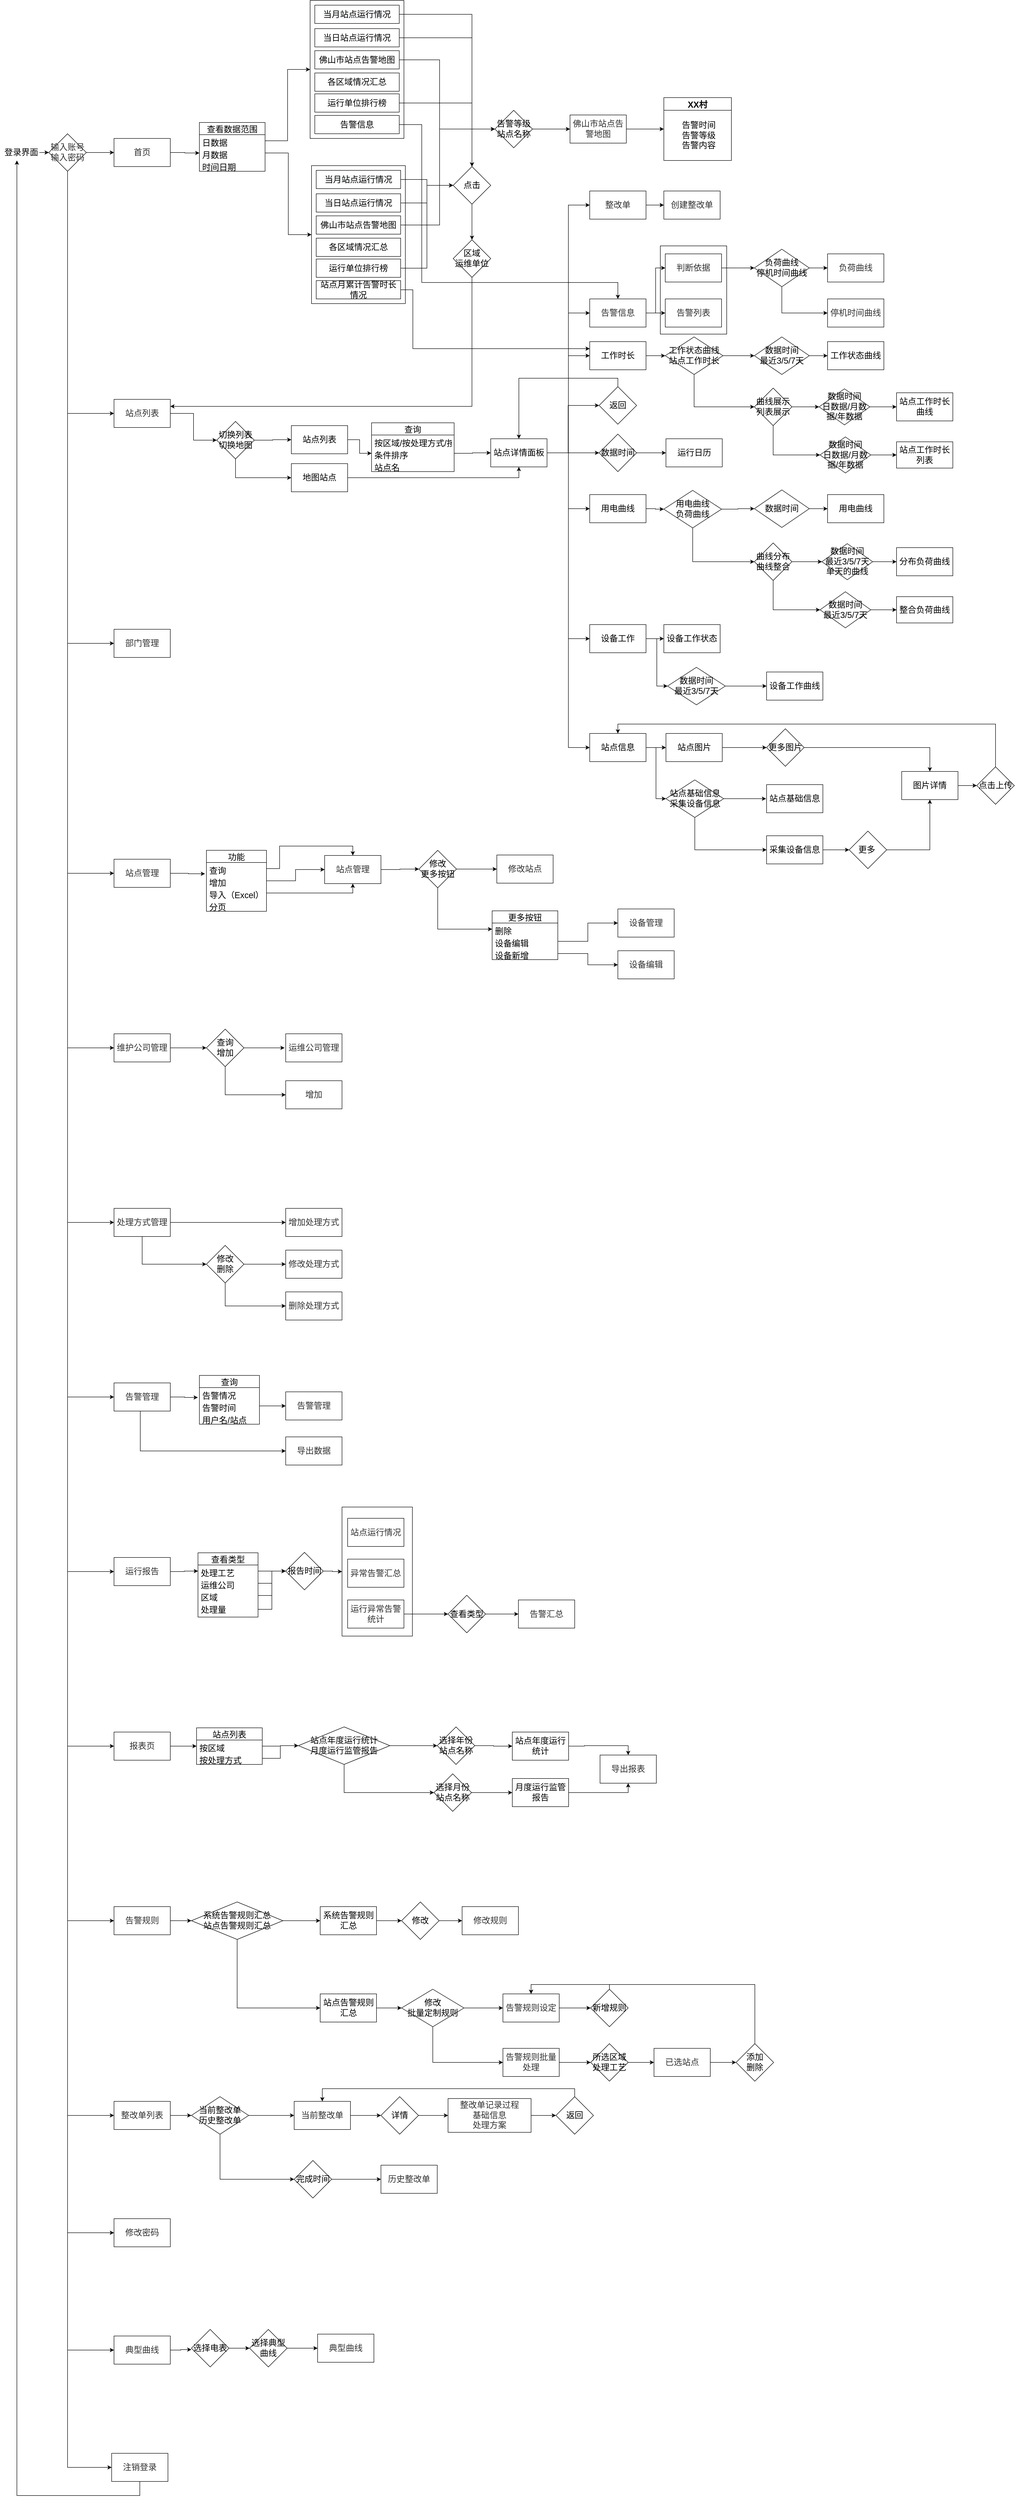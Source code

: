 <mxfile version="20.2.3" type="github">
  <diagram name="Page-1" id="edf60f1a-56cd-e834-aa8a-f176f3a09ee4">
    <mxGraphModel dx="5076" dy="1094" grid="0" gridSize="10" guides="1" tooltips="1" connect="1" arrows="1" fold="1" page="1" pageScale="1" pageWidth="3000" pageHeight="8000" background="none" math="0" shadow="0">
      <root>
        <mxCell id="0" />
        <mxCell id="1" parent="0" />
        <mxCell id="jxU3JDYA_xWChLvNGrdQ-167" value="" style="rounded=0;whiteSpace=wrap;html=1;fontSize=18;" vertex="1" parent="1">
          <mxGeometry x="656" y="108" width="200" height="294" as="geometry" />
        </mxCell>
        <mxCell id="jxU3JDYA_xWChLvNGrdQ-149" value="" style="rounded=0;whiteSpace=wrap;html=1;fontSize=18;" vertex="1" parent="1">
          <mxGeometry x="1402.5" y="631" width="141.5" height="188" as="geometry" />
        </mxCell>
        <mxCell id="jxU3JDYA_xWChLvNGrdQ-115" style="edgeStyle=orthogonalEdgeStyle;rounded=0;orthogonalLoop=1;jettySize=auto;html=1;fontSize=18;" edge="1" parent="1" source="w_8EXkbutIeRQx0IGn0U-2" target="w_8EXkbutIeRQx0IGn0U-4">
          <mxGeometry relative="1" as="geometry" />
        </mxCell>
        <mxCell id="w_8EXkbutIeRQx0IGn0U-2" value="&lt;font style=&quot;font-size: 18px;&quot;&gt;登录界面&lt;/font&gt;" style="text;html=1;resizable=0;autosize=1;align=center;verticalAlign=middle;points=[];fillColor=none;strokeColor=none;rounded=0;" parent="1" vertex="1">
          <mxGeometry x="-5" y="415" width="90" height="34" as="geometry" />
        </mxCell>
        <mxCell id="jxU3JDYA_xWChLvNGrdQ-184" style="edgeStyle=orthogonalEdgeStyle;rounded=0;orthogonalLoop=1;jettySize=auto;html=1;entryX=0;entryY=0.5;entryDx=0;entryDy=0;fontSize=18;" edge="1" parent="1" source="w_8EXkbutIeRQx0IGn0U-3" target="jxU3JDYA_xWChLvNGrdQ-170">
          <mxGeometry relative="1" as="geometry" />
        </mxCell>
        <mxCell id="w_8EXkbutIeRQx0IGn0U-3" value="&lt;span style=&quot;color: rgb(50, 50, 50); font-size: 18px; background-color: rgba(255, 255, 255, 0.01);&quot;&gt;首页&lt;/span&gt;" style="rounded=0;whiteSpace=wrap;html=1;fontSize=14;" parent="1" vertex="1">
          <mxGeometry x="238" y="402" width="120" height="60" as="geometry" />
        </mxCell>
        <mxCell id="w_8EXkbutIeRQx0IGn0U-172" style="edgeStyle=orthogonalEdgeStyle;rounded=0;orthogonalLoop=1;jettySize=auto;html=1;entryX=0;entryY=0.5;entryDx=0;entryDy=0;fontFamily=Helvetica;fontSize=18;exitX=0.5;exitY=1;exitDx=0;exitDy=0;" parent="1" source="w_8EXkbutIeRQx0IGn0U-4" target="w_8EXkbutIeRQx0IGn0U-13" edge="1">
          <mxGeometry relative="1" as="geometry" />
        </mxCell>
        <mxCell id="w_8EXkbutIeRQx0IGn0U-173" style="edgeStyle=orthogonalEdgeStyle;rounded=0;orthogonalLoop=1;jettySize=auto;html=1;entryX=0;entryY=0.5;entryDx=0;entryDy=0;fontFamily=Helvetica;fontSize=18;" parent="1" source="w_8EXkbutIeRQx0IGn0U-4" target="w_8EXkbutIeRQx0IGn0U-3" edge="1">
          <mxGeometry relative="1" as="geometry" />
        </mxCell>
        <mxCell id="w_8EXkbutIeRQx0IGn0U-175" style="edgeStyle=orthogonalEdgeStyle;rounded=0;orthogonalLoop=1;jettySize=auto;html=1;entryX=0;entryY=0.5;entryDx=0;entryDy=0;fontFamily=Helvetica;fontSize=18;" parent="1" source="w_8EXkbutIeRQx0IGn0U-4" target="w_8EXkbutIeRQx0IGn0U-174" edge="1">
          <mxGeometry relative="1" as="geometry">
            <Array as="points">
              <mxPoint x="139" y="1478" />
            </Array>
          </mxGeometry>
        </mxCell>
        <mxCell id="w_8EXkbutIeRQx0IGn0U-210" style="edgeStyle=orthogonalEdgeStyle;rounded=0;orthogonalLoop=1;jettySize=auto;html=1;entryX=0;entryY=0.5;entryDx=0;entryDy=0;fontFamily=Helvetica;fontSize=18;" parent="1" source="w_8EXkbutIeRQx0IGn0U-4" target="w_8EXkbutIeRQx0IGn0U-176" edge="1">
          <mxGeometry relative="1" as="geometry">
            <Array as="points">
              <mxPoint x="139" y="1968" />
            </Array>
          </mxGeometry>
        </mxCell>
        <mxCell id="w_8EXkbutIeRQx0IGn0U-218" style="edgeStyle=orthogonalEdgeStyle;rounded=0;orthogonalLoop=1;jettySize=auto;html=1;entryX=0;entryY=0.5;entryDx=0;entryDy=0;fontFamily=Helvetica;fontSize=18;" parent="1" source="w_8EXkbutIeRQx0IGn0U-4" target="w_8EXkbutIeRQx0IGn0U-211" edge="1">
          <mxGeometry relative="1" as="geometry">
            <Array as="points">
              <mxPoint x="139" y="2340" />
            </Array>
          </mxGeometry>
        </mxCell>
        <mxCell id="w_8EXkbutIeRQx0IGn0U-220" style="edgeStyle=orthogonalEdgeStyle;rounded=0;orthogonalLoop=1;jettySize=auto;html=1;entryX=0;entryY=0.5;entryDx=0;entryDy=0;fontFamily=Helvetica;fontSize=18;" parent="1" source="w_8EXkbutIeRQx0IGn0U-4" target="w_8EXkbutIeRQx0IGn0U-219" edge="1">
          <mxGeometry relative="1" as="geometry">
            <Array as="points">
              <mxPoint x="139" y="2712" />
            </Array>
          </mxGeometry>
        </mxCell>
        <mxCell id="jxU3JDYA_xWChLvNGrdQ-17" style="edgeStyle=orthogonalEdgeStyle;rounded=0;orthogonalLoop=1;jettySize=auto;html=1;entryX=0;entryY=0.5;entryDx=0;entryDy=0;" edge="1" parent="1" source="w_8EXkbutIeRQx0IGn0U-4" target="jxU3JDYA_xWChLvNGrdQ-1">
          <mxGeometry relative="1" as="geometry">
            <Array as="points">
              <mxPoint x="139" y="3084" />
            </Array>
          </mxGeometry>
        </mxCell>
        <mxCell id="jxU3JDYA_xWChLvNGrdQ-40" style="edgeStyle=orthogonalEdgeStyle;rounded=0;orthogonalLoop=1;jettySize=auto;html=1;entryX=0;entryY=0.5;entryDx=0;entryDy=0;fontSize=18;" edge="1" parent="1" source="w_8EXkbutIeRQx0IGn0U-4" target="jxU3JDYA_xWChLvNGrdQ-18">
          <mxGeometry relative="1" as="geometry">
            <Array as="points">
              <mxPoint x="139" y="3456" />
            </Array>
          </mxGeometry>
        </mxCell>
        <mxCell id="jxU3JDYA_xWChLvNGrdQ-56" style="edgeStyle=orthogonalEdgeStyle;rounded=0;orthogonalLoop=1;jettySize=auto;html=1;entryX=0;entryY=0.5;entryDx=0;entryDy=0;fontSize=18;" edge="1" parent="1" source="w_8EXkbutIeRQx0IGn0U-4" target="jxU3JDYA_xWChLvNGrdQ-41">
          <mxGeometry relative="1" as="geometry">
            <Array as="points">
              <mxPoint x="139" y="3828" />
            </Array>
          </mxGeometry>
        </mxCell>
        <mxCell id="jxU3JDYA_xWChLvNGrdQ-87" style="edgeStyle=orthogonalEdgeStyle;rounded=0;orthogonalLoop=1;jettySize=auto;html=1;entryX=0;entryY=0.5;entryDx=0;entryDy=0;fontSize=18;" edge="1" parent="1" source="w_8EXkbutIeRQx0IGn0U-4" target="jxU3JDYA_xWChLvNGrdQ-60">
          <mxGeometry relative="1" as="geometry">
            <Array as="points">
              <mxPoint x="139" y="4200" />
            </Array>
          </mxGeometry>
        </mxCell>
        <mxCell id="jxU3JDYA_xWChLvNGrdQ-101" style="edgeStyle=orthogonalEdgeStyle;rounded=0;orthogonalLoop=1;jettySize=auto;html=1;entryX=0;entryY=0.5;entryDx=0;entryDy=0;fontSize=18;" edge="1" parent="1" source="w_8EXkbutIeRQx0IGn0U-4" target="jxU3JDYA_xWChLvNGrdQ-88">
          <mxGeometry relative="1" as="geometry">
            <Array as="points">
              <mxPoint x="139" y="4615" />
            </Array>
          </mxGeometry>
        </mxCell>
        <mxCell id="jxU3JDYA_xWChLvNGrdQ-111" style="edgeStyle=orthogonalEdgeStyle;rounded=0;orthogonalLoop=1;jettySize=auto;html=1;entryX=0;entryY=0.5;entryDx=0;entryDy=0;fontSize=18;" edge="1" parent="1" source="w_8EXkbutIeRQx0IGn0U-4" target="jxU3JDYA_xWChLvNGrdQ-102">
          <mxGeometry relative="1" as="geometry">
            <Array as="points">
              <mxPoint x="139" y="4865" />
            </Array>
          </mxGeometry>
        </mxCell>
        <mxCell id="jxU3JDYA_xWChLvNGrdQ-112" style="edgeStyle=orthogonalEdgeStyle;rounded=0;orthogonalLoop=1;jettySize=auto;html=1;entryX=0;entryY=0.5;entryDx=0;entryDy=0;fontSize=18;" edge="1" parent="1" source="w_8EXkbutIeRQx0IGn0U-4" target="jxU3JDYA_xWChLvNGrdQ-103">
          <mxGeometry relative="1" as="geometry">
            <Array as="points">
              <mxPoint x="139" y="5115" />
            </Array>
          </mxGeometry>
        </mxCell>
        <mxCell id="jxU3JDYA_xWChLvNGrdQ-113" style="edgeStyle=orthogonalEdgeStyle;rounded=0;orthogonalLoop=1;jettySize=auto;html=1;entryX=0;entryY=0.5;entryDx=0;entryDy=0;fontSize=18;" edge="1" parent="1" source="w_8EXkbutIeRQx0IGn0U-4" target="jxU3JDYA_xWChLvNGrdQ-110">
          <mxGeometry relative="1" as="geometry">
            <Array as="points">
              <mxPoint x="139" y="5365" />
            </Array>
          </mxGeometry>
        </mxCell>
        <mxCell id="w_8EXkbutIeRQx0IGn0U-4" value="&lt;font style=&quot;font-size: 18px;&quot; face=&quot;Arial&quot; color=&quot;#323232&quot;&gt;&lt;span style=&quot;background-color: rgba(255, 255, 255, 0.01);&quot;&gt;输入账号&lt;br&gt;输入密码&lt;br&gt;&lt;/span&gt;&lt;/font&gt;" style="rhombus;whiteSpace=wrap;html=1;fontSize=14;" parent="1" vertex="1">
          <mxGeometry x="99" y="392" width="80" height="80" as="geometry" />
        </mxCell>
        <mxCell id="w_8EXkbutIeRQx0IGn0U-25" style="edgeStyle=orthogonalEdgeStyle;rounded=0;orthogonalLoop=1;jettySize=auto;html=1;fontFamily=Helvetica;fontSize=18;entryX=0.5;entryY=0;entryDx=0;entryDy=0;" parent="1" source="jxU3JDYA_xWChLvNGrdQ-162" target="w_8EXkbutIeRQx0IGn0U-18" edge="1">
          <mxGeometry relative="1" as="geometry">
            <mxPoint x="1005" y="296" as="targetPoint" />
            <mxPoint x="894" y="188" as="sourcePoint" />
          </mxGeometry>
        </mxCell>
        <mxCell id="w_8EXkbutIeRQx0IGn0U-30" style="edgeStyle=orthogonalEdgeStyle;rounded=0;orthogonalLoop=1;jettySize=auto;html=1;entryX=0;entryY=0.5;entryDx=0;entryDy=0;fontFamily=Helvetica;fontSize=18;exitX=1;exitY=0.5;exitDx=0;exitDy=0;" parent="1" source="jxU3JDYA_xWChLvNGrdQ-165" target="w_8EXkbutIeRQx0IGn0U-29" edge="1">
          <mxGeometry relative="1" as="geometry">
            <Array as="points">
              <mxPoint x="932" y="234" />
              <mxPoint x="932" y="382" />
            </Array>
          </mxGeometry>
        </mxCell>
        <mxCell id="w_8EXkbutIeRQx0IGn0U-36" style="edgeStyle=orthogonalEdgeStyle;rounded=0;orthogonalLoop=1;jettySize=auto;html=1;fontFamily=Helvetica;fontSize=18;exitX=1;exitY=0.5;exitDx=0;exitDy=0;" parent="1" source="jxU3JDYA_xWChLvNGrdQ-163" target="w_8EXkbutIeRQx0IGn0U-18" edge="1">
          <mxGeometry relative="1" as="geometry" />
        </mxCell>
        <mxCell id="w_8EXkbutIeRQx0IGn0U-47" style="edgeStyle=orthogonalEdgeStyle;rounded=0;orthogonalLoop=1;jettySize=auto;html=1;entryX=0;entryY=0.5;entryDx=0;entryDy=0;fontFamily=Helvetica;fontSize=18;" parent="1" source="w_8EXkbutIeRQx0IGn0U-13" target="w_8EXkbutIeRQx0IGn0U-45" edge="1">
          <mxGeometry relative="1" as="geometry" />
        </mxCell>
        <mxCell id="w_8EXkbutIeRQx0IGn0U-13" value="&lt;span style=&quot;color: rgb(50, 50, 50); font-size: 18px; background-color: rgba(255, 255, 255, 0.01);&quot;&gt;站点列表&lt;/span&gt;" style="rounded=0;whiteSpace=wrap;html=1;fontSize=14;" parent="1" vertex="1">
          <mxGeometry x="238" y="958" width="120" height="60" as="geometry" />
        </mxCell>
        <mxCell id="w_8EXkbutIeRQx0IGn0U-38" style="edgeStyle=orthogonalEdgeStyle;rounded=0;orthogonalLoop=1;jettySize=auto;html=1;entryX=0.5;entryY=0;entryDx=0;entryDy=0;fontFamily=Helvetica;fontSize=18;" parent="1" source="w_8EXkbutIeRQx0IGn0U-18" target="w_8EXkbutIeRQx0IGn0U-37" edge="1">
          <mxGeometry relative="1" as="geometry" />
        </mxCell>
        <mxCell id="w_8EXkbutIeRQx0IGn0U-18" value="点击&lt;br&gt;" style="rhombus;whiteSpace=wrap;html=1;fontFamily=Helvetica;fontSize=18;" parent="1" vertex="1">
          <mxGeometry x="961" y="462" width="80" height="80" as="geometry" />
        </mxCell>
        <mxCell id="w_8EXkbutIeRQx0IGn0U-19" value="" style="edgeStyle=orthogonalEdgeStyle;rounded=0;orthogonalLoop=1;jettySize=auto;html=1;fontFamily=Helvetica;fontSize=18;entryX=0.5;entryY=0;entryDx=0;entryDy=0;endArrow=none;exitX=1;exitY=0.5;exitDx=0;exitDy=0;" parent="1" source="jxU3JDYA_xWChLvNGrdQ-161" target="w_8EXkbutIeRQx0IGn0U-18" edge="1">
          <mxGeometry relative="1" as="geometry">
            <mxPoint x="712" y="789" as="targetPoint" />
            <mxPoint x="891" y="210.0" as="sourcePoint" />
            <Array as="points" />
          </mxGeometry>
        </mxCell>
        <mxCell id="jxU3JDYA_xWChLvNGrdQ-199" style="edgeStyle=orthogonalEdgeStyle;rounded=0;orthogonalLoop=1;jettySize=auto;html=1;entryX=0;entryY=0.5;entryDx=0;entryDy=0;fontSize=18;" edge="1" parent="1" source="w_8EXkbutIeRQx0IGn0U-23" target="jxU3JDYA_xWChLvNGrdQ-144">
          <mxGeometry relative="1" as="geometry" />
        </mxCell>
        <mxCell id="w_8EXkbutIeRQx0IGn0U-23" value="站点列表" style="rounded=0;whiteSpace=wrap;html=1;fontFamily=Helvetica;fontSize=18;" parent="1" vertex="1">
          <mxGeometry x="616" y="1014" width="120" height="60" as="geometry" />
        </mxCell>
        <mxCell id="w_8EXkbutIeRQx0IGn0U-32" style="edgeStyle=orthogonalEdgeStyle;rounded=0;orthogonalLoop=1;jettySize=auto;html=1;entryX=0;entryY=0.5;entryDx=0;entryDy=0;fontFamily=Helvetica;fontSize=18;" parent="1" source="w_8EXkbutIeRQx0IGn0U-29" target="w_8EXkbutIeRQx0IGn0U-31" edge="1">
          <mxGeometry relative="1" as="geometry" />
        </mxCell>
        <mxCell id="w_8EXkbutIeRQx0IGn0U-29" value="告警等级&lt;br&gt;站点名称" style="rhombus;whiteSpace=wrap;html=1;fontFamily=Helvetica;fontSize=18;" parent="1" vertex="1">
          <mxGeometry x="1050" y="342" width="80" height="80" as="geometry" />
        </mxCell>
        <mxCell id="w_8EXkbutIeRQx0IGn0U-35" style="edgeStyle=orthogonalEdgeStyle;rounded=0;orthogonalLoop=1;jettySize=auto;html=1;exitX=1;exitY=0.5;exitDx=0;exitDy=0;entryX=0;entryY=0.5;entryDx=0;entryDy=0;fontFamily=Helvetica;fontSize=18;" parent="1" source="w_8EXkbutIeRQx0IGn0U-31" target="w_8EXkbutIeRQx0IGn0U-33" edge="1">
          <mxGeometry relative="1" as="geometry" />
        </mxCell>
        <mxCell id="w_8EXkbutIeRQx0IGn0U-31" value="&lt;font color=&quot;#323232&quot;&gt;&lt;span style=&quot;font-size: 18px; background-color: rgba(255, 255, 255, 0.01);&quot;&gt;佛山市站点告警地图&lt;/span&gt;&lt;/font&gt;" style="rounded=0;whiteSpace=wrap;html=1;fontSize=14;" parent="1" vertex="1">
          <mxGeometry x="1210" y="352" width="120" height="60" as="geometry" />
        </mxCell>
        <mxCell id="w_8EXkbutIeRQx0IGn0U-33" value="XX村" style="swimlane;fontFamily=Helvetica;fontSize=18;startSize=27;" parent="1" vertex="1">
          <mxGeometry x="1410" y="315" width="144" height="134" as="geometry">
            <mxRectangle x="1405" y="365" width="77" height="34" as="alternateBounds" />
          </mxGeometry>
        </mxCell>
        <mxCell id="w_8EXkbutIeRQx0IGn0U-34" value="告警时间&lt;br&gt;告警等级&lt;br&gt;告警内容" style="text;html=1;align=center;verticalAlign=middle;resizable=0;points=[];autosize=1;strokeColor=none;fillColor=none;fontSize=18;fontFamily=Helvetica;" parent="w_8EXkbutIeRQx0IGn0U-33" vertex="1">
          <mxGeometry x="29" y="42" width="90" height="77" as="geometry" />
        </mxCell>
        <mxCell id="w_8EXkbutIeRQx0IGn0U-39" style="edgeStyle=orthogonalEdgeStyle;rounded=0;orthogonalLoop=1;jettySize=auto;html=1;entryX=1;entryY=0.25;entryDx=0;entryDy=0;fontFamily=Helvetica;fontSize=18;exitX=0.5;exitY=1;exitDx=0;exitDy=0;" parent="1" source="w_8EXkbutIeRQx0IGn0U-37" target="w_8EXkbutIeRQx0IGn0U-13" edge="1">
          <mxGeometry relative="1" as="geometry" />
        </mxCell>
        <mxCell id="w_8EXkbutIeRQx0IGn0U-37" value="区域&lt;br&gt;运维单位" style="rhombus;whiteSpace=wrap;html=1;fontFamily=Helvetica;fontSize=18;" parent="1" vertex="1">
          <mxGeometry x="961" y="618" width="80" height="80" as="geometry" />
        </mxCell>
        <mxCell id="w_8EXkbutIeRQx0IGn0U-131" style="edgeStyle=orthogonalEdgeStyle;rounded=0;orthogonalLoop=1;jettySize=auto;html=1;entryX=0;entryY=0.5;entryDx=0;entryDy=0;fontFamily=Helvetica;fontSize=18;" parent="1" source="w_8EXkbutIeRQx0IGn0U-40" target="w_8EXkbutIeRQx0IGn0U-129" edge="1">
          <mxGeometry relative="1" as="geometry" />
        </mxCell>
        <mxCell id="w_8EXkbutIeRQx0IGn0U-132" style="edgeStyle=orthogonalEdgeStyle;rounded=0;orthogonalLoop=1;jettySize=auto;html=1;entryX=0;entryY=0.5;entryDx=0;entryDy=0;fontFamily=Helvetica;fontSize=18;" parent="1" source="w_8EXkbutIeRQx0IGn0U-40" target="w_8EXkbutIeRQx0IGn0U-128" edge="1">
          <mxGeometry relative="1" as="geometry" />
        </mxCell>
        <mxCell id="w_8EXkbutIeRQx0IGn0U-40" value="&lt;font color=&quot;#323232&quot;&gt;&lt;span style=&quot;font-size: 18px; background-color: rgba(255, 255, 255, 0.01);&quot;&gt;告警信息&lt;/span&gt;&lt;/font&gt;" style="rounded=0;whiteSpace=wrap;html=1;fontSize=14;" parent="1" vertex="1">
          <mxGeometry x="1252" y="744" width="120" height="60" as="geometry" />
        </mxCell>
        <mxCell id="jxU3JDYA_xWChLvNGrdQ-195" style="edgeStyle=orthogonalEdgeStyle;rounded=0;orthogonalLoop=1;jettySize=auto;html=1;entryX=0;entryY=0.5;entryDx=0;entryDy=0;fontSize=18;" edge="1" parent="1" source="w_8EXkbutIeRQx0IGn0U-45" target="w_8EXkbutIeRQx0IGn0U-23">
          <mxGeometry relative="1" as="geometry" />
        </mxCell>
        <mxCell id="jxU3JDYA_xWChLvNGrdQ-198" style="edgeStyle=orthogonalEdgeStyle;rounded=0;orthogonalLoop=1;jettySize=auto;html=1;entryX=0;entryY=0.5;entryDx=0;entryDy=0;fontSize=18;" edge="1" parent="1" source="w_8EXkbutIeRQx0IGn0U-45" target="w_8EXkbutIeRQx0IGn0U-48">
          <mxGeometry relative="1" as="geometry">
            <Array as="points">
              <mxPoint x="497" y="1125" />
            </Array>
          </mxGeometry>
        </mxCell>
        <mxCell id="w_8EXkbutIeRQx0IGn0U-45" value="切换列表&lt;br&gt;切换地图" style="rhombus;whiteSpace=wrap;html=1;fontFamily=Helvetica;fontSize=18;" parent="1" vertex="1">
          <mxGeometry x="457" y="1005" width="80" height="80" as="geometry" />
        </mxCell>
        <mxCell id="w_8EXkbutIeRQx0IGn0U-53" style="edgeStyle=orthogonalEdgeStyle;rounded=0;orthogonalLoop=1;jettySize=auto;html=1;entryX=0.5;entryY=1;entryDx=0;entryDy=0;fontFamily=Helvetica;fontSize=18;" parent="1" source="w_8EXkbutIeRQx0IGn0U-48" target="w_8EXkbutIeRQx0IGn0U-52" edge="1">
          <mxGeometry relative="1" as="geometry" />
        </mxCell>
        <mxCell id="w_8EXkbutIeRQx0IGn0U-48" value="地图站点" style="rounded=0;whiteSpace=wrap;html=1;fontFamily=Helvetica;fontSize=18;" parent="1" vertex="1">
          <mxGeometry x="616" y="1095" width="120" height="60" as="geometry" />
        </mxCell>
        <mxCell id="w_8EXkbutIeRQx0IGn0U-73" style="edgeStyle=orthogonalEdgeStyle;rounded=0;orthogonalLoop=1;jettySize=auto;html=1;entryX=0;entryY=0.5;entryDx=0;entryDy=0;fontFamily=Helvetica;fontSize=18;" parent="1" source="w_8EXkbutIeRQx0IGn0U-52" target="w_8EXkbutIeRQx0IGn0U-62" edge="1">
          <mxGeometry relative="1" as="geometry" />
        </mxCell>
        <mxCell id="w_8EXkbutIeRQx0IGn0U-74" style="edgeStyle=orthogonalEdgeStyle;rounded=0;orthogonalLoop=1;jettySize=auto;html=1;entryX=0;entryY=0.5;entryDx=0;entryDy=0;fontFamily=Helvetica;fontSize=18;" parent="1" source="w_8EXkbutIeRQx0IGn0U-52" target="w_8EXkbutIeRQx0IGn0U-40" edge="1">
          <mxGeometry relative="1" as="geometry" />
        </mxCell>
        <mxCell id="w_8EXkbutIeRQx0IGn0U-109" style="edgeStyle=orthogonalEdgeStyle;rounded=0;orthogonalLoop=1;jettySize=auto;html=1;fontFamily=Helvetica;fontSize=18;" parent="1" source="w_8EXkbutIeRQx0IGn0U-52" target="w_8EXkbutIeRQx0IGn0U-108" edge="1">
          <mxGeometry relative="1" as="geometry" />
        </mxCell>
        <mxCell id="w_8EXkbutIeRQx0IGn0U-111" style="edgeStyle=orthogonalEdgeStyle;rounded=0;orthogonalLoop=1;jettySize=auto;html=1;entryX=0;entryY=0.5;entryDx=0;entryDy=0;fontFamily=Helvetica;fontSize=18;" parent="1" source="w_8EXkbutIeRQx0IGn0U-52" target="w_8EXkbutIeRQx0IGn0U-65" edge="1">
          <mxGeometry relative="1" as="geometry" />
        </mxCell>
        <mxCell id="w_8EXkbutIeRQx0IGn0U-142" style="edgeStyle=orthogonalEdgeStyle;rounded=0;orthogonalLoop=1;jettySize=auto;html=1;entryX=0;entryY=0.5;entryDx=0;entryDy=0;fontFamily=Helvetica;fontSize=18;" parent="1" source="w_8EXkbutIeRQx0IGn0U-52" target="w_8EXkbutIeRQx0IGn0U-64" edge="1">
          <mxGeometry relative="1" as="geometry" />
        </mxCell>
        <mxCell id="w_8EXkbutIeRQx0IGn0U-162" style="edgeStyle=orthogonalEdgeStyle;rounded=0;orthogonalLoop=1;jettySize=auto;html=1;entryX=0;entryY=0.5;entryDx=0;entryDy=0;fontFamily=Helvetica;fontSize=18;" parent="1" source="w_8EXkbutIeRQx0IGn0U-52" target="w_8EXkbutIeRQx0IGn0U-143" edge="1">
          <mxGeometry relative="1" as="geometry" />
        </mxCell>
        <mxCell id="w_8EXkbutIeRQx0IGn0U-165" style="edgeStyle=orthogonalEdgeStyle;rounded=0;orthogonalLoop=1;jettySize=auto;html=1;entryX=0;entryY=0.5;entryDx=0;entryDy=0;fontFamily=Helvetica;fontSize=18;" parent="1" source="w_8EXkbutIeRQx0IGn0U-52" target="w_8EXkbutIeRQx0IGn0U-164" edge="1">
          <mxGeometry relative="1" as="geometry" />
        </mxCell>
        <mxCell id="w_8EXkbutIeRQx0IGn0U-169" style="edgeStyle=orthogonalEdgeStyle;rounded=0;orthogonalLoop=1;jettySize=auto;html=1;entryX=0;entryY=0.5;entryDx=0;entryDy=0;fontFamily=Helvetica;fontSize=18;" parent="1" source="w_8EXkbutIeRQx0IGn0U-52" target="w_8EXkbutIeRQx0IGn0U-168" edge="1">
          <mxGeometry relative="1" as="geometry">
            <Array as="points">
              <mxPoint x="1206" y="1072" />
              <mxPoint x="1206" y="971" />
            </Array>
          </mxGeometry>
        </mxCell>
        <mxCell id="w_8EXkbutIeRQx0IGn0U-52" value="站点详情面板" style="rounded=0;whiteSpace=wrap;html=1;fontFamily=Helvetica;fontSize=18;" parent="1" vertex="1">
          <mxGeometry x="1041" y="1042" width="120" height="60" as="geometry" />
        </mxCell>
        <mxCell id="w_8EXkbutIeRQx0IGn0U-77" style="edgeStyle=orthogonalEdgeStyle;rounded=0;orthogonalLoop=1;jettySize=auto;html=1;entryX=0;entryY=0.5;entryDx=0;entryDy=0;fontFamily=Helvetica;fontSize=18;" parent="1" source="w_8EXkbutIeRQx0IGn0U-62" target="w_8EXkbutIeRQx0IGn0U-75" edge="1">
          <mxGeometry relative="1" as="geometry" />
        </mxCell>
        <mxCell id="w_8EXkbutIeRQx0IGn0U-62" value="工作时长" style="rounded=0;whiteSpace=wrap;html=1;fontFamily=Helvetica;fontSize=18;" parent="1" vertex="1">
          <mxGeometry x="1252" y="835" width="120" height="60" as="geometry" />
        </mxCell>
        <mxCell id="w_8EXkbutIeRQx0IGn0U-63" value="设备工作曲线" style="rounded=0;whiteSpace=wrap;html=1;fontFamily=Helvetica;fontSize=18;" parent="1" vertex="1">
          <mxGeometry x="1629" y="1539" width="120" height="60" as="geometry" />
        </mxCell>
        <mxCell id="w_8EXkbutIeRQx0IGn0U-139" style="edgeStyle=orthogonalEdgeStyle;rounded=0;orthogonalLoop=1;jettySize=auto;html=1;entryX=0;entryY=0.5;entryDx=0;entryDy=0;fontFamily=Helvetica;fontSize=18;" parent="1" source="w_8EXkbutIeRQx0IGn0U-64" target="w_8EXkbutIeRQx0IGn0U-100" edge="1">
          <mxGeometry relative="1" as="geometry" />
        </mxCell>
        <mxCell id="w_8EXkbutIeRQx0IGn0U-140" style="edgeStyle=orthogonalEdgeStyle;rounded=0;orthogonalLoop=1;jettySize=auto;html=1;entryX=0;entryY=0.5;entryDx=0;entryDy=0;fontFamily=Helvetica;fontSize=18;" parent="1" source="w_8EXkbutIeRQx0IGn0U-64" target="w_8EXkbutIeRQx0IGn0U-138" edge="1">
          <mxGeometry relative="1" as="geometry" />
        </mxCell>
        <mxCell id="w_8EXkbutIeRQx0IGn0U-64" value="设备工作" style="rounded=0;whiteSpace=wrap;html=1;fontFamily=Helvetica;fontSize=18;" parent="1" vertex="1">
          <mxGeometry x="1252" y="1438" width="120" height="60" as="geometry" />
        </mxCell>
        <mxCell id="w_8EXkbutIeRQx0IGn0U-97" style="edgeStyle=orthogonalEdgeStyle;rounded=0;orthogonalLoop=1;jettySize=auto;html=1;fontFamily=Helvetica;fontSize=18;" parent="1" source="w_8EXkbutIeRQx0IGn0U-65" target="w_8EXkbutIeRQx0IGn0U-96" edge="1">
          <mxGeometry relative="1" as="geometry" />
        </mxCell>
        <mxCell id="w_8EXkbutIeRQx0IGn0U-65" value="用电曲线" style="rounded=0;whiteSpace=wrap;html=1;fontFamily=Helvetica;fontSize=18;" parent="1" vertex="1">
          <mxGeometry x="1252" y="1161" width="120" height="60" as="geometry" />
        </mxCell>
        <mxCell id="w_8EXkbutIeRQx0IGn0U-66" value="运行日历" style="rounded=0;whiteSpace=wrap;html=1;fontFamily=Helvetica;fontSize=18;" parent="1" vertex="1">
          <mxGeometry x="1414.5" y="1042" width="120" height="60" as="geometry" />
        </mxCell>
        <mxCell id="jxU3JDYA_xWChLvNGrdQ-187" style="edgeStyle=orthogonalEdgeStyle;rounded=0;orthogonalLoop=1;jettySize=auto;html=1;entryX=0;entryY=0.5;entryDx=0;entryDy=0;fontSize=18;" edge="1" parent="1" source="w_8EXkbutIeRQx0IGn0U-75" target="w_8EXkbutIeRQx0IGn0U-83">
          <mxGeometry relative="1" as="geometry" />
        </mxCell>
        <mxCell id="jxU3JDYA_xWChLvNGrdQ-188" style="edgeStyle=orthogonalEdgeStyle;rounded=0;orthogonalLoop=1;jettySize=auto;html=1;entryX=0;entryY=0.5;entryDx=0;entryDy=0;fontSize=18;" edge="1" parent="1" source="w_8EXkbutIeRQx0IGn0U-75" target="w_8EXkbutIeRQx0IGn0U-88">
          <mxGeometry relative="1" as="geometry">
            <Array as="points">
              <mxPoint x="1475" y="974" />
            </Array>
          </mxGeometry>
        </mxCell>
        <mxCell id="w_8EXkbutIeRQx0IGn0U-75" value="工作状态曲线&lt;br&gt;站点工作时长" style="rhombus;whiteSpace=wrap;html=1;fontFamily=Helvetica;fontSize=18;" parent="1" vertex="1">
          <mxGeometry x="1413" y="825" width="123" height="80" as="geometry" />
        </mxCell>
        <mxCell id="w_8EXkbutIeRQx0IGn0U-87" style="edgeStyle=orthogonalEdgeStyle;rounded=0;orthogonalLoop=1;jettySize=auto;html=1;entryX=0;entryY=0.5;entryDx=0;entryDy=0;fontFamily=Helvetica;fontSize=18;" parent="1" source="w_8EXkbutIeRQx0IGn0U-83" target="w_8EXkbutIeRQx0IGn0U-84" edge="1">
          <mxGeometry relative="1" as="geometry" />
        </mxCell>
        <mxCell id="w_8EXkbutIeRQx0IGn0U-83" value="数据时间&lt;br&gt;最近3/5/7天" style="rhombus;whiteSpace=wrap;html=1;fontFamily=Helvetica;fontSize=18;" parent="1" vertex="1">
          <mxGeometry x="1603" y="825" width="117" height="80" as="geometry" />
        </mxCell>
        <mxCell id="w_8EXkbutIeRQx0IGn0U-84" value="工作状态曲线" style="rounded=0;whiteSpace=wrap;html=1;fontFamily=Helvetica;fontSize=18;" parent="1" vertex="1">
          <mxGeometry x="1759" y="835" width="120" height="60" as="geometry" />
        </mxCell>
        <mxCell id="jxU3JDYA_xWChLvNGrdQ-189" style="edgeStyle=orthogonalEdgeStyle;rounded=0;orthogonalLoop=1;jettySize=auto;html=1;entryX=0;entryY=0.5;entryDx=0;entryDy=0;fontSize=18;" edge="1" parent="1" source="w_8EXkbutIeRQx0IGn0U-88" target="w_8EXkbutIeRQx0IGn0U-90">
          <mxGeometry relative="1" as="geometry" />
        </mxCell>
        <mxCell id="jxU3JDYA_xWChLvNGrdQ-190" style="edgeStyle=orthogonalEdgeStyle;rounded=0;orthogonalLoop=1;jettySize=auto;html=1;entryX=0;entryY=0.5;entryDx=0;entryDy=0;fontSize=18;" edge="1" parent="1" source="w_8EXkbutIeRQx0IGn0U-88" target="w_8EXkbutIeRQx0IGn0U-105">
          <mxGeometry relative="1" as="geometry">
            <Array as="points">
              <mxPoint x="1643" y="1077" />
            </Array>
          </mxGeometry>
        </mxCell>
        <mxCell id="w_8EXkbutIeRQx0IGn0U-88" value="曲线展示&lt;br&gt;列表展示" style="rhombus;whiteSpace=wrap;html=1;fontFamily=Helvetica;fontSize=18;" parent="1" vertex="1">
          <mxGeometry x="1603" y="934" width="80" height="80" as="geometry" />
        </mxCell>
        <mxCell id="w_8EXkbutIeRQx0IGn0U-107" style="edgeStyle=orthogonalEdgeStyle;rounded=0;orthogonalLoop=1;jettySize=auto;html=1;entryX=0;entryY=0.5;entryDx=0;entryDy=0;fontFamily=Helvetica;fontSize=18;" parent="1" source="w_8EXkbutIeRQx0IGn0U-90" target="w_8EXkbutIeRQx0IGn0U-102" edge="1">
          <mxGeometry relative="1" as="geometry" />
        </mxCell>
        <mxCell id="w_8EXkbutIeRQx0IGn0U-90" value="数据时间&lt;br&gt;日数据/月数据/年数据" style="rhombus;whiteSpace=wrap;html=1;fontFamily=Helvetica;fontSize=18;" parent="1" vertex="1">
          <mxGeometry x="1741" y="935.5" width="108" height="77" as="geometry" />
        </mxCell>
        <mxCell id="jxU3JDYA_xWChLvNGrdQ-191" style="edgeStyle=orthogonalEdgeStyle;rounded=0;orthogonalLoop=1;jettySize=auto;html=1;entryX=0;entryY=0.5;entryDx=0;entryDy=0;fontSize=18;" edge="1" parent="1" source="w_8EXkbutIeRQx0IGn0U-96" target="w_8EXkbutIeRQx0IGn0U-124">
          <mxGeometry relative="1" as="geometry" />
        </mxCell>
        <mxCell id="jxU3JDYA_xWChLvNGrdQ-192" style="edgeStyle=orthogonalEdgeStyle;rounded=0;orthogonalLoop=1;jettySize=auto;html=1;entryX=0;entryY=0.5;entryDx=0;entryDy=0;fontSize=18;" edge="1" parent="1" source="w_8EXkbutIeRQx0IGn0U-96" target="w_8EXkbutIeRQx0IGn0U-116">
          <mxGeometry relative="1" as="geometry">
            <Array as="points">
              <mxPoint x="1472" y="1304" />
            </Array>
          </mxGeometry>
        </mxCell>
        <mxCell id="w_8EXkbutIeRQx0IGn0U-96" value="用电曲线&lt;br&gt;负荷曲线" style="rhombus;whiteSpace=wrap;html=1;fontFamily=Helvetica;fontSize=18;" parent="1" vertex="1">
          <mxGeometry x="1410" y="1152" width="123" height="80" as="geometry" />
        </mxCell>
        <mxCell id="w_8EXkbutIeRQx0IGn0U-100" value="设备工作状态" style="rounded=0;whiteSpace=wrap;html=1;fontFamily=Helvetica;fontSize=18;" parent="1" vertex="1">
          <mxGeometry x="1410" y="1438" width="120" height="60" as="geometry" />
        </mxCell>
        <mxCell id="w_8EXkbutIeRQx0IGn0U-102" value="站点工作时长曲线" style="rounded=0;whiteSpace=wrap;html=1;fontFamily=Helvetica;fontSize=18;" parent="1" vertex="1">
          <mxGeometry x="1906" y="944" width="120" height="60" as="geometry" />
        </mxCell>
        <mxCell id="w_8EXkbutIeRQx0IGn0U-104" value="站点工作时长列表" style="rounded=0;whiteSpace=wrap;html=1;fontFamily=Helvetica;fontSize=18;" parent="1" vertex="1">
          <mxGeometry x="1906" y="1048.5" width="120" height="56" as="geometry" />
        </mxCell>
        <mxCell id="w_8EXkbutIeRQx0IGn0U-106" style="edgeStyle=orthogonalEdgeStyle;rounded=0;orthogonalLoop=1;jettySize=auto;html=1;entryX=0;entryY=0.5;entryDx=0;entryDy=0;fontFamily=Helvetica;fontSize=18;" parent="1" source="w_8EXkbutIeRQx0IGn0U-105" target="w_8EXkbutIeRQx0IGn0U-104" edge="1">
          <mxGeometry relative="1" as="geometry" />
        </mxCell>
        <mxCell id="w_8EXkbutIeRQx0IGn0U-105" value="数据时间&lt;br&gt;日数据/月数据/年数据" style="rhombus;whiteSpace=wrap;html=1;fontFamily=Helvetica;fontSize=18;" parent="1" vertex="1">
          <mxGeometry x="1743" y="1038" width="108" height="77" as="geometry" />
        </mxCell>
        <mxCell id="w_8EXkbutIeRQx0IGn0U-110" style="edgeStyle=orthogonalEdgeStyle;rounded=0;orthogonalLoop=1;jettySize=auto;html=1;entryX=0;entryY=0.5;entryDx=0;entryDy=0;fontFamily=Helvetica;fontSize=18;" parent="1" source="w_8EXkbutIeRQx0IGn0U-108" target="w_8EXkbutIeRQx0IGn0U-66" edge="1">
          <mxGeometry relative="1" as="geometry" />
        </mxCell>
        <mxCell id="w_8EXkbutIeRQx0IGn0U-108" value="数据时间" style="rhombus;whiteSpace=wrap;html=1;fontFamily=Helvetica;fontSize=18;" parent="1" vertex="1">
          <mxGeometry x="1272" y="1032" width="80" height="80" as="geometry" />
        </mxCell>
        <mxCell id="jxU3JDYA_xWChLvNGrdQ-193" style="edgeStyle=orthogonalEdgeStyle;rounded=0;orthogonalLoop=1;jettySize=auto;html=1;entryX=0;entryY=0.5;entryDx=0;entryDy=0;fontSize=18;" edge="1" parent="1" source="w_8EXkbutIeRQx0IGn0U-116" target="w_8EXkbutIeRQx0IGn0U-118">
          <mxGeometry relative="1" as="geometry" />
        </mxCell>
        <mxCell id="jxU3JDYA_xWChLvNGrdQ-194" style="edgeStyle=orthogonalEdgeStyle;rounded=0;orthogonalLoop=1;jettySize=auto;html=1;entryX=0;entryY=0.5;entryDx=0;entryDy=0;fontSize=18;" edge="1" parent="1" source="w_8EXkbutIeRQx0IGn0U-116" target="w_8EXkbutIeRQx0IGn0U-122">
          <mxGeometry relative="1" as="geometry">
            <Array as="points">
              <mxPoint x="1643" y="1407" />
            </Array>
          </mxGeometry>
        </mxCell>
        <mxCell id="w_8EXkbutIeRQx0IGn0U-116" value="曲线分布&lt;br&gt;曲线整合" style="rhombus;whiteSpace=wrap;html=1;fontFamily=Helvetica;fontSize=18;" parent="1" vertex="1">
          <mxGeometry x="1603" y="1264" width="80" height="80" as="geometry" />
        </mxCell>
        <mxCell id="w_8EXkbutIeRQx0IGn0U-117" style="edgeStyle=orthogonalEdgeStyle;rounded=0;orthogonalLoop=1;jettySize=auto;html=1;entryX=0;entryY=0.5;entryDx=0;entryDy=0;fontFamily=Helvetica;fontSize=18;" parent="1" source="w_8EXkbutIeRQx0IGn0U-118" target="w_8EXkbutIeRQx0IGn0U-119" edge="1">
          <mxGeometry relative="1" as="geometry" />
        </mxCell>
        <mxCell id="w_8EXkbutIeRQx0IGn0U-118" value="数据时间&lt;br&gt;最近3/5/7天&lt;br&gt;单天的曲线" style="rhombus;whiteSpace=wrap;html=1;fontFamily=Helvetica;fontSize=18;" parent="1" vertex="1">
          <mxGeometry x="1747" y="1265.5" width="108" height="77" as="geometry" />
        </mxCell>
        <mxCell id="w_8EXkbutIeRQx0IGn0U-119" value="分布负荷曲线" style="rounded=0;whiteSpace=wrap;html=1;fontFamily=Helvetica;fontSize=18;" parent="1" vertex="1">
          <mxGeometry x="1906" y="1274" width="120" height="60" as="geometry" />
        </mxCell>
        <mxCell id="w_8EXkbutIeRQx0IGn0U-120" value="整合负荷曲线" style="rounded=0;whiteSpace=wrap;html=1;fontFamily=Helvetica;fontSize=18;" parent="1" vertex="1">
          <mxGeometry x="1906" y="1378.5" width="120" height="56" as="geometry" />
        </mxCell>
        <mxCell id="w_8EXkbutIeRQx0IGn0U-121" style="edgeStyle=orthogonalEdgeStyle;rounded=0;orthogonalLoop=1;jettySize=auto;html=1;entryX=0;entryY=0.5;entryDx=0;entryDy=0;fontFamily=Helvetica;fontSize=18;" parent="1" source="w_8EXkbutIeRQx0IGn0U-122" target="w_8EXkbutIeRQx0IGn0U-120" edge="1">
          <mxGeometry relative="1" as="geometry" />
        </mxCell>
        <mxCell id="w_8EXkbutIeRQx0IGn0U-122" value="数据时间&lt;br&gt;最近3/5/7天" style="rhombus;whiteSpace=wrap;html=1;fontFamily=Helvetica;fontSize=18;" parent="1" vertex="1">
          <mxGeometry x="1743" y="1368" width="108" height="77" as="geometry" />
        </mxCell>
        <mxCell id="w_8EXkbutIeRQx0IGn0U-123" style="edgeStyle=orthogonalEdgeStyle;rounded=0;orthogonalLoop=1;jettySize=auto;html=1;entryX=0;entryY=0.5;entryDx=0;entryDy=0;fontFamily=Helvetica;fontSize=18;" parent="1" source="w_8EXkbutIeRQx0IGn0U-124" target="w_8EXkbutIeRQx0IGn0U-125" edge="1">
          <mxGeometry relative="1" as="geometry" />
        </mxCell>
        <mxCell id="w_8EXkbutIeRQx0IGn0U-124" value="数据时间" style="rhombus;whiteSpace=wrap;html=1;fontFamily=Helvetica;fontSize=18;" parent="1" vertex="1">
          <mxGeometry x="1603" y="1151" width="117" height="80" as="geometry" />
        </mxCell>
        <mxCell id="w_8EXkbutIeRQx0IGn0U-125" value="用电曲线" style="rounded=0;whiteSpace=wrap;html=1;fontFamily=Helvetica;fontSize=18;" parent="1" vertex="1">
          <mxGeometry x="1759" y="1161" width="120" height="60" as="geometry" />
        </mxCell>
        <mxCell id="w_8EXkbutIeRQx0IGn0U-133" style="edgeStyle=orthogonalEdgeStyle;rounded=0;orthogonalLoop=1;jettySize=auto;html=1;entryX=0;entryY=0.5;entryDx=0;entryDy=0;fontFamily=Helvetica;fontSize=18;" parent="1" source="w_8EXkbutIeRQx0IGn0U-128" target="w_8EXkbutIeRQx0IGn0U-130" edge="1">
          <mxGeometry relative="1" as="geometry" />
        </mxCell>
        <mxCell id="w_8EXkbutIeRQx0IGn0U-128" value="&lt;font color=&quot;#323232&quot;&gt;&lt;span style=&quot;font-size: 18px; background-color: rgba(255, 255, 255, 0.01);&quot;&gt;判断依据&lt;/span&gt;&lt;/font&gt;" style="rounded=0;whiteSpace=wrap;html=1;fontSize=14;" parent="1" vertex="1">
          <mxGeometry x="1413" y="648" width="120" height="60" as="geometry" />
        </mxCell>
        <mxCell id="w_8EXkbutIeRQx0IGn0U-129" value="&lt;font color=&quot;#323232&quot;&gt;&lt;span style=&quot;font-size: 18px; background-color: rgba(255, 255, 255, 0.01);&quot;&gt;告警列表&lt;/span&gt;&lt;/font&gt;" style="rounded=0;whiteSpace=wrap;html=1;fontSize=14;" parent="1" vertex="1">
          <mxGeometry x="1413" y="744" width="120" height="60" as="geometry" />
        </mxCell>
        <mxCell id="jxU3JDYA_xWChLvNGrdQ-185" style="edgeStyle=orthogonalEdgeStyle;rounded=0;orthogonalLoop=1;jettySize=auto;html=1;entryX=0;entryY=0.5;entryDx=0;entryDy=0;fontSize=18;" edge="1" parent="1" source="w_8EXkbutIeRQx0IGn0U-130" target="w_8EXkbutIeRQx0IGn0U-134">
          <mxGeometry relative="1" as="geometry" />
        </mxCell>
        <mxCell id="jxU3JDYA_xWChLvNGrdQ-186" style="edgeStyle=orthogonalEdgeStyle;rounded=0;orthogonalLoop=1;jettySize=auto;html=1;entryX=0;entryY=0.5;entryDx=0;entryDy=0;fontSize=18;" edge="1" parent="1" source="w_8EXkbutIeRQx0IGn0U-130" target="w_8EXkbutIeRQx0IGn0U-136">
          <mxGeometry relative="1" as="geometry">
            <Array as="points">
              <mxPoint x="1662" y="774" />
            </Array>
          </mxGeometry>
        </mxCell>
        <mxCell id="w_8EXkbutIeRQx0IGn0U-130" value="负荷曲线&lt;br&gt;停机时间曲线" style="rhombus;whiteSpace=wrap;html=1;fontFamily=Helvetica;fontSize=18;" parent="1" vertex="1">
          <mxGeometry x="1603" y="638" width="117" height="80" as="geometry" />
        </mxCell>
        <mxCell id="w_8EXkbutIeRQx0IGn0U-134" value="&lt;font color=&quot;#323232&quot;&gt;&lt;span style=&quot;font-size: 18px; background-color: rgba(255, 255, 255, 0.01);&quot;&gt;负荷曲线&lt;/span&gt;&lt;/font&gt;" style="rounded=0;whiteSpace=wrap;html=1;fontSize=14;" parent="1" vertex="1">
          <mxGeometry x="1759" y="648" width="120" height="60" as="geometry" />
        </mxCell>
        <mxCell id="w_8EXkbutIeRQx0IGn0U-136" value="&lt;font color=&quot;#323232&quot;&gt;&lt;span style=&quot;font-size: 18px; background-color: rgba(255, 255, 255, 0.01);&quot;&gt;停机时间曲线&lt;/span&gt;&lt;/font&gt;" style="rounded=0;whiteSpace=wrap;html=1;fontSize=14;" parent="1" vertex="1">
          <mxGeometry x="1759" y="744" width="120" height="60" as="geometry" />
        </mxCell>
        <mxCell id="w_8EXkbutIeRQx0IGn0U-141" style="edgeStyle=orthogonalEdgeStyle;rounded=0;orthogonalLoop=1;jettySize=auto;html=1;entryX=0;entryY=0.5;entryDx=0;entryDy=0;fontFamily=Helvetica;fontSize=18;" parent="1" source="w_8EXkbutIeRQx0IGn0U-138" target="w_8EXkbutIeRQx0IGn0U-63" edge="1">
          <mxGeometry relative="1" as="geometry" />
        </mxCell>
        <mxCell id="w_8EXkbutIeRQx0IGn0U-138" value="数据时间&lt;br&gt;最近3/5/7天" style="rhombus;whiteSpace=wrap;html=1;fontFamily=Helvetica;fontSize=18;" parent="1" vertex="1">
          <mxGeometry x="1418" y="1529" width="123" height="80" as="geometry" />
        </mxCell>
        <mxCell id="w_8EXkbutIeRQx0IGn0U-145" style="edgeStyle=orthogonalEdgeStyle;rounded=0;orthogonalLoop=1;jettySize=auto;html=1;entryX=0;entryY=0.5;entryDx=0;entryDy=0;fontFamily=Helvetica;fontSize=18;" parent="1" source="w_8EXkbutIeRQx0IGn0U-143" target="w_8EXkbutIeRQx0IGn0U-144" edge="1">
          <mxGeometry relative="1" as="geometry" />
        </mxCell>
        <mxCell id="w_8EXkbutIeRQx0IGn0U-147" style="edgeStyle=orthogonalEdgeStyle;rounded=0;orthogonalLoop=1;jettySize=auto;html=1;entryX=0;entryY=0.5;entryDx=0;entryDy=0;fontFamily=Helvetica;fontSize=18;" parent="1" source="w_8EXkbutIeRQx0IGn0U-143" target="w_8EXkbutIeRQx0IGn0U-146" edge="1">
          <mxGeometry relative="1" as="geometry" />
        </mxCell>
        <mxCell id="w_8EXkbutIeRQx0IGn0U-143" value="站点信息" style="rounded=0;whiteSpace=wrap;html=1;fontFamily=Helvetica;fontSize=18;" parent="1" vertex="1">
          <mxGeometry x="1252" y="1670" width="120" height="60" as="geometry" />
        </mxCell>
        <mxCell id="w_8EXkbutIeRQx0IGn0U-153" style="edgeStyle=orthogonalEdgeStyle;rounded=0;orthogonalLoop=1;jettySize=auto;html=1;entryX=0;entryY=0.5;entryDx=0;entryDy=0;fontFamily=Helvetica;fontSize=18;" parent="1" source="w_8EXkbutIeRQx0IGn0U-144" target="w_8EXkbutIeRQx0IGn0U-152" edge="1">
          <mxGeometry relative="1" as="geometry" />
        </mxCell>
        <mxCell id="w_8EXkbutIeRQx0IGn0U-144" value="站点图片" style="rounded=0;whiteSpace=wrap;html=1;fontFamily=Helvetica;fontSize=18;" parent="1" vertex="1">
          <mxGeometry x="1414.5" y="1670" width="120" height="60" as="geometry" />
        </mxCell>
        <mxCell id="jxU3JDYA_xWChLvNGrdQ-200" style="edgeStyle=orthogonalEdgeStyle;rounded=0;orthogonalLoop=1;jettySize=auto;html=1;fontSize=18;" edge="1" parent="1" source="w_8EXkbutIeRQx0IGn0U-146">
          <mxGeometry relative="1" as="geometry">
            <mxPoint x="1627.857" y="1809" as="targetPoint" />
          </mxGeometry>
        </mxCell>
        <mxCell id="jxU3JDYA_xWChLvNGrdQ-201" style="edgeStyle=orthogonalEdgeStyle;rounded=0;orthogonalLoop=1;jettySize=auto;html=1;entryX=0;entryY=0.5;entryDx=0;entryDy=0;fontSize=18;" edge="1" parent="1" source="w_8EXkbutIeRQx0IGn0U-146" target="w_8EXkbutIeRQx0IGn0U-149">
          <mxGeometry relative="1" as="geometry">
            <Array as="points">
              <mxPoint x="1476" y="1918" />
            </Array>
          </mxGeometry>
        </mxCell>
        <mxCell id="w_8EXkbutIeRQx0IGn0U-146" value="站点基础信息&lt;br&gt;采集设备信息" style="rhombus;whiteSpace=wrap;html=1;fontFamily=Helvetica;fontSize=18;" parent="1" vertex="1">
          <mxGeometry x="1414.5" y="1769" width="123" height="80" as="geometry" />
        </mxCell>
        <mxCell id="w_8EXkbutIeRQx0IGn0U-148" value="站点基础信息" style="rounded=0;whiteSpace=wrap;html=1;fontFamily=Helvetica;fontSize=18;" parent="1" vertex="1">
          <mxGeometry x="1629" y="1779" width="120" height="60" as="geometry" />
        </mxCell>
        <mxCell id="w_8EXkbutIeRQx0IGn0U-158" style="edgeStyle=orthogonalEdgeStyle;rounded=0;orthogonalLoop=1;jettySize=auto;html=1;entryX=0;entryY=0.5;entryDx=0;entryDy=0;fontFamily=Helvetica;fontSize=18;" parent="1" source="w_8EXkbutIeRQx0IGn0U-149" target="w_8EXkbutIeRQx0IGn0U-157" edge="1">
          <mxGeometry relative="1" as="geometry" />
        </mxCell>
        <mxCell id="w_8EXkbutIeRQx0IGn0U-149" value="采集设备信息" style="rounded=0;whiteSpace=wrap;html=1;fontFamily=Helvetica;fontSize=18;" parent="1" vertex="1">
          <mxGeometry x="1629" y="1888" width="120" height="60" as="geometry" />
        </mxCell>
        <mxCell id="w_8EXkbutIeRQx0IGn0U-155" style="edgeStyle=orthogonalEdgeStyle;rounded=0;orthogonalLoop=1;jettySize=auto;html=1;entryX=0.5;entryY=0;entryDx=0;entryDy=0;fontFamily=Helvetica;fontSize=18;" parent="1" source="w_8EXkbutIeRQx0IGn0U-152" target="w_8EXkbutIeRQx0IGn0U-154" edge="1">
          <mxGeometry relative="1" as="geometry" />
        </mxCell>
        <mxCell id="w_8EXkbutIeRQx0IGn0U-152" value="更多图片" style="rhombus;whiteSpace=wrap;html=1;fontFamily=Helvetica;fontSize=18;" parent="1" vertex="1">
          <mxGeometry x="1629" y="1660" width="80" height="80" as="geometry" />
        </mxCell>
        <mxCell id="w_8EXkbutIeRQx0IGn0U-161" style="edgeStyle=orthogonalEdgeStyle;rounded=0;orthogonalLoop=1;jettySize=auto;html=1;entryX=0;entryY=0.5;entryDx=0;entryDy=0;fontFamily=Helvetica;fontSize=18;" parent="1" source="w_8EXkbutIeRQx0IGn0U-154" target="w_8EXkbutIeRQx0IGn0U-160" edge="1">
          <mxGeometry relative="1" as="geometry" />
        </mxCell>
        <mxCell id="w_8EXkbutIeRQx0IGn0U-154" value="图片详情" style="rounded=0;whiteSpace=wrap;html=1;fontFamily=Helvetica;fontSize=18;" parent="1" vertex="1">
          <mxGeometry x="1917" y="1751" width="120" height="60" as="geometry" />
        </mxCell>
        <mxCell id="w_8EXkbutIeRQx0IGn0U-159" style="edgeStyle=orthogonalEdgeStyle;rounded=0;orthogonalLoop=1;jettySize=auto;html=1;entryX=0.5;entryY=1;entryDx=0;entryDy=0;fontFamily=Helvetica;fontSize=18;" parent="1" source="w_8EXkbutIeRQx0IGn0U-157" target="w_8EXkbutIeRQx0IGn0U-154" edge="1">
          <mxGeometry relative="1" as="geometry" />
        </mxCell>
        <mxCell id="w_8EXkbutIeRQx0IGn0U-157" value="更多&amp;nbsp;" style="rhombus;whiteSpace=wrap;html=1;fontFamily=Helvetica;fontSize=18;" parent="1" vertex="1">
          <mxGeometry x="1805" y="1878" width="80" height="80" as="geometry" />
        </mxCell>
        <mxCell id="jxU3JDYA_xWChLvNGrdQ-148" style="edgeStyle=orthogonalEdgeStyle;rounded=0;orthogonalLoop=1;jettySize=auto;html=1;entryX=0.5;entryY=0;entryDx=0;entryDy=0;fontSize=18;" edge="1" parent="1" source="w_8EXkbutIeRQx0IGn0U-160" target="w_8EXkbutIeRQx0IGn0U-143">
          <mxGeometry relative="1" as="geometry">
            <Array as="points">
              <mxPoint x="2117" y="1650" />
              <mxPoint x="1312" y="1650" />
            </Array>
          </mxGeometry>
        </mxCell>
        <mxCell id="w_8EXkbutIeRQx0IGn0U-160" value="点击上传" style="rhombus;whiteSpace=wrap;html=1;fontFamily=Helvetica;fontSize=18;" parent="1" vertex="1">
          <mxGeometry x="2077" y="1741" width="80" height="80" as="geometry" />
        </mxCell>
        <mxCell id="w_8EXkbutIeRQx0IGn0U-167" style="edgeStyle=orthogonalEdgeStyle;rounded=0;orthogonalLoop=1;jettySize=auto;html=1;entryX=0;entryY=0.5;entryDx=0;entryDy=0;fontFamily=Helvetica;fontSize=18;" parent="1" source="w_8EXkbutIeRQx0IGn0U-164" target="w_8EXkbutIeRQx0IGn0U-166" edge="1">
          <mxGeometry relative="1" as="geometry" />
        </mxCell>
        <mxCell id="w_8EXkbutIeRQx0IGn0U-164" value="&lt;font color=&quot;#323232&quot;&gt;&lt;span style=&quot;font-size: 18px; background-color: rgba(255, 255, 255, 0.01);&quot;&gt;整改单&lt;/span&gt;&lt;/font&gt;" style="rounded=0;whiteSpace=wrap;html=1;fontSize=14;" parent="1" vertex="1">
          <mxGeometry x="1252" y="514" width="120" height="60" as="geometry" />
        </mxCell>
        <mxCell id="w_8EXkbutIeRQx0IGn0U-166" value="&lt;font color=&quot;#323232&quot;&gt;&lt;span style=&quot;font-size: 18px; background-color: rgba(255, 255, 255, 0.01);&quot;&gt;创建整改单&lt;/span&gt;&lt;/font&gt;" style="rounded=0;whiteSpace=wrap;html=1;fontSize=14;" parent="1" vertex="1">
          <mxGeometry x="1410" y="514" width="120" height="60" as="geometry" />
        </mxCell>
        <mxCell id="w_8EXkbutIeRQx0IGn0U-171" style="edgeStyle=orthogonalEdgeStyle;rounded=0;orthogonalLoop=1;jettySize=auto;html=1;fontFamily=Helvetica;fontSize=18;" parent="1" source="w_8EXkbutIeRQx0IGn0U-168" target="w_8EXkbutIeRQx0IGn0U-52" edge="1">
          <mxGeometry relative="1" as="geometry">
            <Array as="points">
              <mxPoint x="1312" y="913" />
              <mxPoint x="1101" y="913" />
            </Array>
          </mxGeometry>
        </mxCell>
        <mxCell id="w_8EXkbutIeRQx0IGn0U-168" value="返回" style="rhombus;whiteSpace=wrap;html=1;fontFamily=Helvetica;fontSize=18;" parent="1" vertex="1">
          <mxGeometry x="1272" y="931" width="80" height="80" as="geometry" />
        </mxCell>
        <mxCell id="w_8EXkbutIeRQx0IGn0U-174" value="&lt;span style=&quot;color: rgb(50, 50, 50); font-size: 18px; background-color: rgba(255, 255, 255, 0.01);&quot;&gt;部门管理&lt;/span&gt;" style="rounded=0;whiteSpace=wrap;html=1;fontSize=14;" parent="1" vertex="1">
          <mxGeometry x="238" y="1448" width="120" height="60" as="geometry" />
        </mxCell>
        <mxCell id="w_8EXkbutIeRQx0IGn0U-187" style="edgeStyle=orthogonalEdgeStyle;rounded=0;orthogonalLoop=1;jettySize=auto;html=1;entryX=-0.024;entryY=-0.077;entryDx=0;entryDy=0;entryPerimeter=0;fontFamily=Helvetica;fontSize=18;" parent="1" source="w_8EXkbutIeRQx0IGn0U-176" target="w_8EXkbutIeRQx0IGn0U-185" edge="1">
          <mxGeometry relative="1" as="geometry" />
        </mxCell>
        <mxCell id="w_8EXkbutIeRQx0IGn0U-176" value="&lt;span style=&quot;color: rgb(50, 50, 50); font-size: 18px; background-color: rgba(255, 255, 255, 0.01);&quot;&gt;站点管理&lt;/span&gt;" style="rounded=0;whiteSpace=wrap;html=1;fontSize=14;" parent="1" vertex="1">
          <mxGeometry x="238" y="1938" width="120" height="60" as="geometry" />
        </mxCell>
        <mxCell id="w_8EXkbutIeRQx0IGn0U-183" value="功能" style="swimlane;fontStyle=0;childLayout=stackLayout;horizontal=1;startSize=26;fillColor=none;horizontalStack=0;resizeParent=1;resizeParentMax=0;resizeLast=0;collapsible=1;marginBottom=0;fontFamily=Helvetica;fontSize=18;" parent="1" vertex="1">
          <mxGeometry x="435" y="1919" width="128" height="130" as="geometry">
            <mxRectangle x="435" y="1919" width="71" height="34" as="alternateBounds" />
          </mxGeometry>
        </mxCell>
        <mxCell id="w_8EXkbutIeRQx0IGn0U-184" value="查询" style="text;strokeColor=none;fillColor=none;align=left;verticalAlign=top;spacingLeft=4;spacingRight=4;overflow=hidden;rotatable=0;points=[[0,0.5],[1,0.5]];portConstraint=eastwest;fontFamily=Helvetica;fontSize=18;" parent="w_8EXkbutIeRQx0IGn0U-183" vertex="1">
          <mxGeometry y="26" width="128" height="26" as="geometry" />
        </mxCell>
        <mxCell id="w_8EXkbutIeRQx0IGn0U-185" value="增加" style="text;strokeColor=none;fillColor=none;align=left;verticalAlign=top;spacingLeft=4;spacingRight=4;overflow=hidden;rotatable=0;points=[[0,0.5],[1,0.5]];portConstraint=eastwest;fontFamily=Helvetica;fontSize=18;" parent="w_8EXkbutIeRQx0IGn0U-183" vertex="1">
          <mxGeometry y="52" width="128" height="26" as="geometry" />
        </mxCell>
        <mxCell id="w_8EXkbutIeRQx0IGn0U-186" value="导入（Excel）" style="text;strokeColor=none;fillColor=none;align=left;verticalAlign=top;spacingLeft=4;spacingRight=4;overflow=hidden;rotatable=0;points=[[0,0.5],[1,0.5]];portConstraint=eastwest;fontFamily=Helvetica;fontSize=18;" parent="w_8EXkbutIeRQx0IGn0U-183" vertex="1">
          <mxGeometry y="78" width="128" height="26" as="geometry" />
        </mxCell>
        <mxCell id="w_8EXkbutIeRQx0IGn0U-209" value="分页" style="text;strokeColor=none;fillColor=none;align=left;verticalAlign=top;spacingLeft=4;spacingRight=4;overflow=hidden;rotatable=0;points=[[0,0.5],[1,0.5]];portConstraint=eastwest;fontFamily=Helvetica;fontSize=18;" parent="w_8EXkbutIeRQx0IGn0U-183" vertex="1">
          <mxGeometry y="104" width="128" height="26" as="geometry" />
        </mxCell>
        <mxCell id="w_8EXkbutIeRQx0IGn0U-197" style="edgeStyle=orthogonalEdgeStyle;rounded=0;orthogonalLoop=1;jettySize=auto;html=1;fontFamily=Helvetica;fontSize=18;" parent="1" source="w_8EXkbutIeRQx0IGn0U-191" target="w_8EXkbutIeRQx0IGn0U-196" edge="1">
          <mxGeometry relative="1" as="geometry" />
        </mxCell>
        <mxCell id="w_8EXkbutIeRQx0IGn0U-191" value="&lt;span style=&quot;color: rgb(50, 50, 50); font-size: 18px; background-color: rgba(255, 255, 255, 0.01);&quot;&gt;站点管理&lt;/span&gt;" style="rounded=0;whiteSpace=wrap;html=1;fontSize=14;" parent="1" vertex="1">
          <mxGeometry x="687" y="1930" width="120" height="60" as="geometry" />
        </mxCell>
        <mxCell id="w_8EXkbutIeRQx0IGn0U-192" style="edgeStyle=orthogonalEdgeStyle;rounded=0;orthogonalLoop=1;jettySize=auto;html=1;entryX=0.5;entryY=0;entryDx=0;entryDy=0;fontFamily=Helvetica;fontSize=18;" parent="1" source="w_8EXkbutIeRQx0IGn0U-184" target="w_8EXkbutIeRQx0IGn0U-191" edge="1">
          <mxGeometry relative="1" as="geometry">
            <Array as="points">
              <mxPoint x="591" y="1958" />
              <mxPoint x="591" y="1910" />
              <mxPoint x="747" y="1910" />
            </Array>
          </mxGeometry>
        </mxCell>
        <mxCell id="w_8EXkbutIeRQx0IGn0U-193" style="edgeStyle=orthogonalEdgeStyle;rounded=0;orthogonalLoop=1;jettySize=auto;html=1;fontFamily=Helvetica;fontSize=18;entryX=0;entryY=0.5;entryDx=0;entryDy=0;" parent="1" source="w_8EXkbutIeRQx0IGn0U-185" target="w_8EXkbutIeRQx0IGn0U-191" edge="1">
          <mxGeometry relative="1" as="geometry">
            <mxPoint x="683" y="1957" as="targetPoint" />
          </mxGeometry>
        </mxCell>
        <mxCell id="w_8EXkbutIeRQx0IGn0U-194" style="edgeStyle=orthogonalEdgeStyle;rounded=0;orthogonalLoop=1;jettySize=auto;html=1;entryX=0.5;entryY=1;entryDx=0;entryDy=0;fontFamily=Helvetica;fontSize=18;" parent="1" source="w_8EXkbutIeRQx0IGn0U-186" target="w_8EXkbutIeRQx0IGn0U-191" edge="1">
          <mxGeometry relative="1" as="geometry" />
        </mxCell>
        <mxCell id="jxU3JDYA_xWChLvNGrdQ-202" style="edgeStyle=orthogonalEdgeStyle;rounded=0;orthogonalLoop=1;jettySize=auto;html=1;entryX=0;entryY=0.5;entryDx=0;entryDy=0;fontSize=18;" edge="1" parent="1" source="w_8EXkbutIeRQx0IGn0U-196" target="w_8EXkbutIeRQx0IGn0U-198">
          <mxGeometry relative="1" as="geometry" />
        </mxCell>
        <mxCell id="jxU3JDYA_xWChLvNGrdQ-203" style="edgeStyle=orthogonalEdgeStyle;rounded=0;orthogonalLoop=1;jettySize=auto;html=1;entryX=0;entryY=0.5;entryDx=0;entryDy=0;fontSize=18;" edge="1" parent="1" source="w_8EXkbutIeRQx0IGn0U-196" target="w_8EXkbutIeRQx0IGn0U-201">
          <mxGeometry relative="1" as="geometry" />
        </mxCell>
        <mxCell id="w_8EXkbutIeRQx0IGn0U-196" value="修改&lt;br&gt;更多按钮" style="rhombus;whiteSpace=wrap;html=1;fontFamily=Helvetica;fontSize=18;" parent="1" vertex="1">
          <mxGeometry x="888" y="1919" width="80" height="80" as="geometry" />
        </mxCell>
        <mxCell id="w_8EXkbutIeRQx0IGn0U-198" value="&lt;span style=&quot;color: rgb(50, 50, 50); font-size: 18px; background-color: rgba(255, 255, 255, 0.01);&quot;&gt;修改站点&lt;/span&gt;" style="rounded=0;whiteSpace=wrap;html=1;fontSize=14;" parent="1" vertex="1">
          <mxGeometry x="1054" y="1929" width="120" height="60" as="geometry" />
        </mxCell>
        <mxCell id="w_8EXkbutIeRQx0IGn0U-200" value="更多按钮" style="swimlane;fontStyle=0;childLayout=stackLayout;horizontal=1;startSize=26;fillColor=none;horizontalStack=0;resizeParent=1;resizeParentMax=0;resizeLast=0;collapsible=1;marginBottom=0;fontFamily=Helvetica;fontSize=18;" parent="1" vertex="1">
          <mxGeometry x="1044" y="2048" width="140" height="104" as="geometry" />
        </mxCell>
        <mxCell id="w_8EXkbutIeRQx0IGn0U-201" value="删除" style="text;strokeColor=none;fillColor=none;align=left;verticalAlign=top;spacingLeft=4;spacingRight=4;overflow=hidden;rotatable=0;points=[[0,0.5],[1,0.5]];portConstraint=eastwest;fontFamily=Helvetica;fontSize=18;" parent="w_8EXkbutIeRQx0IGn0U-200" vertex="1">
          <mxGeometry y="26" width="140" height="26" as="geometry" />
        </mxCell>
        <mxCell id="w_8EXkbutIeRQx0IGn0U-202" value="设备编辑" style="text;strokeColor=none;fillColor=none;align=left;verticalAlign=top;spacingLeft=4;spacingRight=4;overflow=hidden;rotatable=0;points=[[0,0.5],[1,0.5]];portConstraint=eastwest;fontFamily=Helvetica;fontSize=18;" parent="w_8EXkbutIeRQx0IGn0U-200" vertex="1">
          <mxGeometry y="52" width="140" height="26" as="geometry" />
        </mxCell>
        <mxCell id="w_8EXkbutIeRQx0IGn0U-203" value="设备新增" style="text;strokeColor=none;fillColor=none;align=left;verticalAlign=top;spacingLeft=4;spacingRight=4;overflow=hidden;rotatable=0;points=[[0,0.5],[1,0.5]];portConstraint=eastwest;fontFamily=Helvetica;fontSize=18;" parent="w_8EXkbutIeRQx0IGn0U-200" vertex="1">
          <mxGeometry y="78" width="140" height="26" as="geometry" />
        </mxCell>
        <mxCell id="w_8EXkbutIeRQx0IGn0U-205" value="&lt;span style=&quot;color: rgb(50, 50, 50); font-size: 18px; background-color: rgba(255, 255, 255, 0.01);&quot;&gt;设备管理&lt;/span&gt;" style="rounded=0;whiteSpace=wrap;html=1;fontSize=14;" parent="1" vertex="1">
          <mxGeometry x="1312" y="2044" width="120" height="60" as="geometry" />
        </mxCell>
        <mxCell id="w_8EXkbutIeRQx0IGn0U-206" value="&lt;span style=&quot;color: rgb(50, 50, 50); font-size: 18px; background-color: rgba(255, 255, 255, 0.01);&quot;&gt;设备编辑&lt;/span&gt;" style="rounded=0;whiteSpace=wrap;html=1;fontSize=14;" parent="1" vertex="1">
          <mxGeometry x="1312" y="2133" width="120" height="60" as="geometry" />
        </mxCell>
        <mxCell id="w_8EXkbutIeRQx0IGn0U-207" style="edgeStyle=orthogonalEdgeStyle;rounded=0;orthogonalLoop=1;jettySize=auto;html=1;entryX=0;entryY=0.5;entryDx=0;entryDy=0;fontFamily=Helvetica;fontSize=18;" parent="1" source="w_8EXkbutIeRQx0IGn0U-202" target="w_8EXkbutIeRQx0IGn0U-205" edge="1">
          <mxGeometry relative="1" as="geometry" />
        </mxCell>
        <mxCell id="w_8EXkbutIeRQx0IGn0U-208" style="edgeStyle=orthogonalEdgeStyle;rounded=0;orthogonalLoop=1;jettySize=auto;html=1;fontFamily=Helvetica;fontSize=18;" parent="1" source="w_8EXkbutIeRQx0IGn0U-203" target="w_8EXkbutIeRQx0IGn0U-206" edge="1">
          <mxGeometry relative="1" as="geometry" />
        </mxCell>
        <mxCell id="w_8EXkbutIeRQx0IGn0U-213" style="edgeStyle=orthogonalEdgeStyle;rounded=0;orthogonalLoop=1;jettySize=auto;html=1;entryX=0;entryY=0.5;entryDx=0;entryDy=0;fontFamily=Helvetica;fontSize=18;" parent="1" source="w_8EXkbutIeRQx0IGn0U-211" target="w_8EXkbutIeRQx0IGn0U-212" edge="1">
          <mxGeometry relative="1" as="geometry" />
        </mxCell>
        <mxCell id="w_8EXkbutIeRQx0IGn0U-211" value="&lt;span style=&quot;color: rgb(50, 50, 50); font-size: 18px; background-color: rgba(255, 255, 255, 0.01);&quot;&gt;维护公司管理&lt;/span&gt;" style="rounded=0;whiteSpace=wrap;html=1;fontSize=14;" parent="1" vertex="1">
          <mxGeometry x="238" y="2310" width="120" height="60" as="geometry" />
        </mxCell>
        <mxCell id="jxU3JDYA_xWChLvNGrdQ-204" style="edgeStyle=orthogonalEdgeStyle;rounded=0;orthogonalLoop=1;jettySize=auto;html=1;fontSize=18;" edge="1" parent="1" source="w_8EXkbutIeRQx0IGn0U-212">
          <mxGeometry relative="1" as="geometry">
            <mxPoint x="601.571" y="2340" as="targetPoint" />
          </mxGeometry>
        </mxCell>
        <mxCell id="jxU3JDYA_xWChLvNGrdQ-205" style="edgeStyle=orthogonalEdgeStyle;rounded=0;orthogonalLoop=1;jettySize=auto;html=1;entryX=0;entryY=0.5;entryDx=0;entryDy=0;fontSize=18;" edge="1" parent="1" source="w_8EXkbutIeRQx0IGn0U-212" target="w_8EXkbutIeRQx0IGn0U-215">
          <mxGeometry relative="1" as="geometry">
            <Array as="points">
              <mxPoint x="475" y="2440" />
            </Array>
          </mxGeometry>
        </mxCell>
        <mxCell id="w_8EXkbutIeRQx0IGn0U-212" value="查询&lt;br&gt;增加" style="rhombus;whiteSpace=wrap;html=1;fontFamily=Helvetica;fontSize=18;" parent="1" vertex="1">
          <mxGeometry x="435" y="2300" width="80" height="80" as="geometry" />
        </mxCell>
        <mxCell id="w_8EXkbutIeRQx0IGn0U-214" value="&lt;font color=&quot;#323232&quot;&gt;&lt;span style=&quot;font-size: 18px; background-color: rgba(255, 255, 255, 0.01);&quot;&gt;运维公司管理&lt;/span&gt;&lt;/font&gt;" style="rounded=0;whiteSpace=wrap;html=1;fontSize=14;" parent="1" vertex="1">
          <mxGeometry x="604" y="2310" width="120" height="60" as="geometry" />
        </mxCell>
        <mxCell id="w_8EXkbutIeRQx0IGn0U-215" value="&lt;font color=&quot;#323232&quot;&gt;&lt;span style=&quot;font-size: 18px; background-color: rgba(255, 255, 255, 0.01);&quot;&gt;增加&lt;/span&gt;&lt;/font&gt;" style="rounded=0;whiteSpace=wrap;html=1;fontSize=14;" parent="1" vertex="1">
          <mxGeometry x="604" y="2410" width="120" height="60" as="geometry" />
        </mxCell>
        <mxCell id="w_8EXkbutIeRQx0IGn0U-222" style="edgeStyle=orthogonalEdgeStyle;rounded=0;orthogonalLoop=1;jettySize=auto;html=1;fontFamily=Helvetica;fontSize=18;" parent="1" source="w_8EXkbutIeRQx0IGn0U-219" target="w_8EXkbutIeRQx0IGn0U-221" edge="1">
          <mxGeometry relative="1" as="geometry" />
        </mxCell>
        <mxCell id="w_8EXkbutIeRQx0IGn0U-224" style="edgeStyle=orthogonalEdgeStyle;rounded=0;orthogonalLoop=1;jettySize=auto;html=1;entryX=0;entryY=0.5;entryDx=0;entryDy=0;fontFamily=Helvetica;fontSize=18;exitX=0.5;exitY=1;exitDx=0;exitDy=0;" parent="1" source="w_8EXkbutIeRQx0IGn0U-219" target="w_8EXkbutIeRQx0IGn0U-223" edge="1">
          <mxGeometry relative="1" as="geometry">
            <Array as="points">
              <mxPoint x="298" y="2801" />
            </Array>
          </mxGeometry>
        </mxCell>
        <mxCell id="w_8EXkbutIeRQx0IGn0U-219" value="&lt;font color=&quot;#323232&quot;&gt;&lt;span style=&quot;font-size: 18px; background-color: rgba(255, 255, 255, 0.01);&quot;&gt;处理方式管理&lt;/span&gt;&lt;/font&gt;" style="rounded=0;whiteSpace=wrap;html=1;fontSize=14;" parent="1" vertex="1">
          <mxGeometry x="238" y="2682" width="120" height="60" as="geometry" />
        </mxCell>
        <mxCell id="w_8EXkbutIeRQx0IGn0U-221" value="&lt;font color=&quot;#323232&quot;&gt;&lt;span style=&quot;font-size: 18px; background-color: rgba(255, 255, 255, 0.01);&quot;&gt;增加处理方式&lt;/span&gt;&lt;/font&gt;" style="rounded=0;whiteSpace=wrap;html=1;fontSize=14;" parent="1" vertex="1">
          <mxGeometry x="604" y="2682" width="120" height="60" as="geometry" />
        </mxCell>
        <mxCell id="jxU3JDYA_xWChLvNGrdQ-206" style="edgeStyle=orthogonalEdgeStyle;rounded=0;orthogonalLoop=1;jettySize=auto;html=1;entryX=0;entryY=0.5;entryDx=0;entryDy=0;fontSize=18;" edge="1" parent="1" source="w_8EXkbutIeRQx0IGn0U-223" target="w_8EXkbutIeRQx0IGn0U-225">
          <mxGeometry relative="1" as="geometry" />
        </mxCell>
        <mxCell id="jxU3JDYA_xWChLvNGrdQ-207" style="edgeStyle=orthogonalEdgeStyle;rounded=0;orthogonalLoop=1;jettySize=auto;html=1;entryX=0;entryY=0.5;entryDx=0;entryDy=0;fontSize=18;" edge="1" parent="1" source="w_8EXkbutIeRQx0IGn0U-223" target="w_8EXkbutIeRQx0IGn0U-227">
          <mxGeometry relative="1" as="geometry">
            <Array as="points">
              <mxPoint x="475" y="2890" />
            </Array>
          </mxGeometry>
        </mxCell>
        <mxCell id="w_8EXkbutIeRQx0IGn0U-223" value="修改&lt;br&gt;删除" style="rhombus;whiteSpace=wrap;html=1;fontFamily=Helvetica;fontSize=18;" parent="1" vertex="1">
          <mxGeometry x="435" y="2761" width="80" height="80" as="geometry" />
        </mxCell>
        <mxCell id="w_8EXkbutIeRQx0IGn0U-225" value="&lt;font color=&quot;#323232&quot;&gt;&lt;span style=&quot;font-size: 18px; background-color: rgba(255, 255, 255, 0.01);&quot;&gt;修改处理方式&lt;/span&gt;&lt;/font&gt;" style="rounded=0;whiteSpace=wrap;html=1;fontSize=14;" parent="1" vertex="1">
          <mxGeometry x="604" y="2771" width="120" height="60" as="geometry" />
        </mxCell>
        <mxCell id="w_8EXkbutIeRQx0IGn0U-227" value="&lt;font color=&quot;#323232&quot;&gt;&lt;span style=&quot;font-size: 18px; background-color: rgba(255, 255, 255, 0.01);&quot;&gt;删除处理方式&lt;/span&gt;&lt;/font&gt;" style="rounded=0;whiteSpace=wrap;html=1;fontSize=14;" parent="1" vertex="1">
          <mxGeometry x="604" y="2860" width="120" height="60" as="geometry" />
        </mxCell>
        <mxCell id="jxU3JDYA_xWChLvNGrdQ-11" style="edgeStyle=orthogonalEdgeStyle;rounded=0;orthogonalLoop=1;jettySize=auto;html=1;entryX=-0.026;entryY=0.808;entryDx=0;entryDy=0;entryPerimeter=0;" edge="1" parent="1" source="jxU3JDYA_xWChLvNGrdQ-1" target="jxU3JDYA_xWChLvNGrdQ-7">
          <mxGeometry relative="1" as="geometry">
            <mxPoint x="416" y="3084" as="targetPoint" />
          </mxGeometry>
        </mxCell>
        <mxCell id="jxU3JDYA_xWChLvNGrdQ-16" style="edgeStyle=orthogonalEdgeStyle;rounded=0;orthogonalLoop=1;jettySize=auto;html=1;entryX=0;entryY=0.5;entryDx=0;entryDy=0;" edge="1" parent="1" source="jxU3JDYA_xWChLvNGrdQ-1" target="jxU3JDYA_xWChLvNGrdQ-15">
          <mxGeometry relative="1" as="geometry">
            <Array as="points">
              <mxPoint x="294" y="3199" />
            </Array>
          </mxGeometry>
        </mxCell>
        <mxCell id="jxU3JDYA_xWChLvNGrdQ-1" value="&lt;font color=&quot;#323232&quot;&gt;&lt;span style=&quot;font-size: 18px; background-color: rgba(255, 255, 255, 0.01);&quot;&gt;告警管理&lt;/span&gt;&lt;/font&gt;" style="rounded=0;whiteSpace=wrap;html=1;fontSize=14;" vertex="1" parent="1">
          <mxGeometry x="238" y="3054" width="120" height="60" as="geometry" />
        </mxCell>
        <mxCell id="jxU3JDYA_xWChLvNGrdQ-6" value="查询" style="swimlane;fontStyle=0;childLayout=stackLayout;horizontal=1;startSize=26;fillColor=none;horizontalStack=0;resizeParent=1;resizeParentMax=0;resizeLast=0;collapsible=1;marginBottom=0;fontFamily=Helvetica;fontSize=18;" vertex="1" parent="1">
          <mxGeometry x="420" y="3038" width="128" height="104" as="geometry">
            <mxRectangle x="420" y="3038" width="71" height="34" as="alternateBounds" />
          </mxGeometry>
        </mxCell>
        <mxCell id="jxU3JDYA_xWChLvNGrdQ-7" value="告警情况" style="text;strokeColor=none;fillColor=none;align=left;verticalAlign=top;spacingLeft=4;spacingRight=4;overflow=hidden;rotatable=0;points=[[0,0.5],[1,0.5]];portConstraint=eastwest;fontFamily=Helvetica;fontSize=18;" vertex="1" parent="jxU3JDYA_xWChLvNGrdQ-6">
          <mxGeometry y="26" width="128" height="26" as="geometry" />
        </mxCell>
        <mxCell id="jxU3JDYA_xWChLvNGrdQ-8" value="告警时间" style="text;strokeColor=none;fillColor=none;align=left;verticalAlign=top;spacingLeft=4;spacingRight=4;overflow=hidden;rotatable=0;points=[[0,0.5],[1,0.5]];portConstraint=eastwest;fontFamily=Helvetica;fontSize=18;" vertex="1" parent="jxU3JDYA_xWChLvNGrdQ-6">
          <mxGeometry y="52" width="128" height="26" as="geometry" />
        </mxCell>
        <mxCell id="jxU3JDYA_xWChLvNGrdQ-9" value="用户名/站点" style="text;strokeColor=none;fillColor=none;align=left;verticalAlign=top;spacingLeft=4;spacingRight=4;overflow=hidden;rotatable=0;points=[[0,0.5],[1,0.5]];portConstraint=eastwest;fontFamily=Helvetica;fontSize=18;" vertex="1" parent="jxU3JDYA_xWChLvNGrdQ-6">
          <mxGeometry y="78" width="128" height="26" as="geometry" />
        </mxCell>
        <mxCell id="jxU3JDYA_xWChLvNGrdQ-13" style="edgeStyle=orthogonalEdgeStyle;rounded=0;orthogonalLoop=1;jettySize=auto;html=1;entryX=0;entryY=0.5;entryDx=0;entryDy=0;" edge="1" parent="1" source="jxU3JDYA_xWChLvNGrdQ-8" target="jxU3JDYA_xWChLvNGrdQ-14">
          <mxGeometry relative="1" as="geometry">
            <mxPoint x="627.471" y="3103.0" as="targetPoint" />
          </mxGeometry>
        </mxCell>
        <mxCell id="jxU3JDYA_xWChLvNGrdQ-14" value="&lt;font color=&quot;#323232&quot;&gt;&lt;span style=&quot;font-size: 18px; background-color: rgba(255, 255, 255, 0.01);&quot;&gt;告警管理&lt;/span&gt;&lt;/font&gt;" style="rounded=0;whiteSpace=wrap;html=1;fontSize=14;" vertex="1" parent="1">
          <mxGeometry x="604" y="3073" width="120" height="60" as="geometry" />
        </mxCell>
        <mxCell id="jxU3JDYA_xWChLvNGrdQ-15" value="&lt;font color=&quot;#323232&quot;&gt;&lt;span style=&quot;font-size: 18px; background-color: rgba(255, 255, 255, 0.01);&quot;&gt;导出数据&lt;/span&gt;&lt;/font&gt;" style="rounded=0;whiteSpace=wrap;html=1;fontSize=14;" vertex="1" parent="1">
          <mxGeometry x="604" y="3169" width="120" height="60" as="geometry" />
        </mxCell>
        <mxCell id="jxU3JDYA_xWChLvNGrdQ-24" style="edgeStyle=orthogonalEdgeStyle;rounded=0;orthogonalLoop=1;jettySize=auto;html=1;fontSize=18;" edge="1" parent="1" source="jxU3JDYA_xWChLvNGrdQ-18" target="jxU3JDYA_xWChLvNGrdQ-20">
          <mxGeometry relative="1" as="geometry" />
        </mxCell>
        <mxCell id="jxU3JDYA_xWChLvNGrdQ-18" value="&lt;font color=&quot;#323232&quot;&gt;&lt;span style=&quot;font-size: 18px; background-color: rgba(255, 255, 255, 0.01);&quot;&gt;运行报告&lt;/span&gt;&lt;/font&gt;" style="rounded=0;whiteSpace=wrap;html=1;fontSize=14;" vertex="1" parent="1">
          <mxGeometry x="238" y="3426" width="120" height="60" as="geometry" />
        </mxCell>
        <mxCell id="jxU3JDYA_xWChLvNGrdQ-19" value="查看类型" style="swimlane;fontStyle=0;childLayout=stackLayout;horizontal=1;startSize=26;fillColor=none;horizontalStack=0;resizeParent=1;resizeParentMax=0;resizeLast=0;collapsible=1;marginBottom=0;fontFamily=Helvetica;fontSize=18;" vertex="1" parent="1">
          <mxGeometry x="417" y="3416" width="128" height="137" as="geometry">
            <mxRectangle x="420" y="3038" width="71" height="34" as="alternateBounds" />
          </mxGeometry>
        </mxCell>
        <mxCell id="jxU3JDYA_xWChLvNGrdQ-20" value="处理工艺" style="text;strokeColor=none;fillColor=none;align=left;verticalAlign=top;spacingLeft=4;spacingRight=4;overflow=hidden;rotatable=0;points=[[0,0.5],[1,0.5]];portConstraint=eastwest;fontFamily=Helvetica;fontSize=18;" vertex="1" parent="jxU3JDYA_xWChLvNGrdQ-19">
          <mxGeometry y="26" width="128" height="26" as="geometry" />
        </mxCell>
        <mxCell id="jxU3JDYA_xWChLvNGrdQ-21" value="运维公司" style="text;strokeColor=none;fillColor=none;align=left;verticalAlign=top;spacingLeft=4;spacingRight=4;overflow=hidden;rotatable=0;points=[[0,0.5],[1,0.5]];portConstraint=eastwest;fontFamily=Helvetica;fontSize=18;" vertex="1" parent="jxU3JDYA_xWChLvNGrdQ-19">
          <mxGeometry y="52" width="128" height="26" as="geometry" />
        </mxCell>
        <mxCell id="jxU3JDYA_xWChLvNGrdQ-22" value="区域" style="text;strokeColor=none;fillColor=none;align=left;verticalAlign=top;spacingLeft=4;spacingRight=4;overflow=hidden;rotatable=0;points=[[0,0.5],[1,0.5]];portConstraint=eastwest;fontFamily=Helvetica;fontSize=18;" vertex="1" parent="jxU3JDYA_xWChLvNGrdQ-19">
          <mxGeometry y="78" width="128" height="26" as="geometry" />
        </mxCell>
        <mxCell id="jxU3JDYA_xWChLvNGrdQ-23" value="处理量" style="text;strokeColor=none;fillColor=none;align=left;verticalAlign=top;spacingLeft=4;spacingRight=4;overflow=hidden;rotatable=0;points=[[0,0.5],[1,0.5]];portConstraint=eastwest;fontSize=18;" vertex="1" parent="jxU3JDYA_xWChLvNGrdQ-19">
          <mxGeometry y="104" width="128" height="33" as="geometry" />
        </mxCell>
        <mxCell id="jxU3JDYA_xWChLvNGrdQ-35" style="edgeStyle=orthogonalEdgeStyle;rounded=0;orthogonalLoop=1;jettySize=auto;html=1;fontSize=18;" edge="1" parent="1" source="jxU3JDYA_xWChLvNGrdQ-25" target="jxU3JDYA_xWChLvNGrdQ-34">
          <mxGeometry relative="1" as="geometry" />
        </mxCell>
        <mxCell id="jxU3JDYA_xWChLvNGrdQ-25" value="报告时间" style="rhombus;whiteSpace=wrap;html=1;fontFamily=Helvetica;fontSize=18;" vertex="1" parent="1">
          <mxGeometry x="604" y="3415" width="80" height="80" as="geometry" />
        </mxCell>
        <mxCell id="jxU3JDYA_xWChLvNGrdQ-26" style="edgeStyle=orthogonalEdgeStyle;rounded=0;orthogonalLoop=1;jettySize=auto;html=1;entryX=0;entryY=0.5;entryDx=0;entryDy=0;fontSize=18;" edge="1" parent="1" source="jxU3JDYA_xWChLvNGrdQ-20" target="jxU3JDYA_xWChLvNGrdQ-25">
          <mxGeometry relative="1" as="geometry" />
        </mxCell>
        <mxCell id="jxU3JDYA_xWChLvNGrdQ-27" style="edgeStyle=orthogonalEdgeStyle;rounded=0;orthogonalLoop=1;jettySize=auto;html=1;entryX=0;entryY=0.5;entryDx=0;entryDy=0;fontSize=18;" edge="1" parent="1" source="jxU3JDYA_xWChLvNGrdQ-21" target="jxU3JDYA_xWChLvNGrdQ-25">
          <mxGeometry relative="1" as="geometry" />
        </mxCell>
        <mxCell id="jxU3JDYA_xWChLvNGrdQ-28" style="edgeStyle=orthogonalEdgeStyle;rounded=0;orthogonalLoop=1;jettySize=auto;html=1;entryX=0;entryY=0.5;entryDx=0;entryDy=0;fontSize=18;" edge="1" parent="1" source="jxU3JDYA_xWChLvNGrdQ-22" target="jxU3JDYA_xWChLvNGrdQ-25">
          <mxGeometry relative="1" as="geometry" />
        </mxCell>
        <mxCell id="jxU3JDYA_xWChLvNGrdQ-29" style="edgeStyle=orthogonalEdgeStyle;rounded=0;orthogonalLoop=1;jettySize=auto;html=1;entryX=0;entryY=0.5;entryDx=0;entryDy=0;fontSize=18;" edge="1" parent="1" source="jxU3JDYA_xWChLvNGrdQ-23" target="jxU3JDYA_xWChLvNGrdQ-25">
          <mxGeometry relative="1" as="geometry" />
        </mxCell>
        <mxCell id="jxU3JDYA_xWChLvNGrdQ-34" value="" style="rounded=0;whiteSpace=wrap;html=1;fontSize=18;" vertex="1" parent="1">
          <mxGeometry x="724" y="3318.5" width="150" height="275" as="geometry" />
        </mxCell>
        <mxCell id="jxU3JDYA_xWChLvNGrdQ-30" value="&lt;font color=&quot;#323232&quot;&gt;&lt;span style=&quot;font-size: 18px; background-color: rgba(255, 255, 255, 0.01);&quot;&gt;站点运行情况&lt;/span&gt;&lt;/font&gt;" style="rounded=0;whiteSpace=wrap;html=1;fontSize=14;" vertex="1" parent="1">
          <mxGeometry x="736" y="3342.5" width="120" height="60" as="geometry" />
        </mxCell>
        <mxCell id="jxU3JDYA_xWChLvNGrdQ-31" value="&lt;font color=&quot;#323232&quot;&gt;&lt;span style=&quot;font-size: 18px; background-color: rgba(255, 255, 255, 0.01);&quot;&gt;异常告警汇总&lt;/span&gt;&lt;/font&gt;" style="rounded=0;whiteSpace=wrap;html=1;fontSize=14;" vertex="1" parent="1">
          <mxGeometry x="736" y="3429.5" width="120" height="60" as="geometry" />
        </mxCell>
        <mxCell id="jxU3JDYA_xWChLvNGrdQ-37" style="edgeStyle=orthogonalEdgeStyle;rounded=0;orthogonalLoop=1;jettySize=auto;html=1;entryX=0;entryY=0.5;entryDx=0;entryDy=0;fontSize=18;" edge="1" parent="1" source="jxU3JDYA_xWChLvNGrdQ-32" target="jxU3JDYA_xWChLvNGrdQ-36">
          <mxGeometry relative="1" as="geometry" />
        </mxCell>
        <mxCell id="jxU3JDYA_xWChLvNGrdQ-32" value="&lt;font color=&quot;#323232&quot;&gt;&lt;span style=&quot;font-size: 18px; background-color: rgba(255, 255, 255, 0.01);&quot;&gt;运行异常告警统计&lt;/span&gt;&lt;/font&gt;" style="rounded=0;whiteSpace=wrap;html=1;fontSize=14;" vertex="1" parent="1">
          <mxGeometry x="736" y="3516.5" width="120" height="60" as="geometry" />
        </mxCell>
        <mxCell id="jxU3JDYA_xWChLvNGrdQ-39" style="edgeStyle=orthogonalEdgeStyle;rounded=0;orthogonalLoop=1;jettySize=auto;html=1;entryX=0;entryY=0.5;entryDx=0;entryDy=0;fontSize=18;" edge="1" parent="1" source="jxU3JDYA_xWChLvNGrdQ-36" target="jxU3JDYA_xWChLvNGrdQ-38">
          <mxGeometry relative="1" as="geometry" />
        </mxCell>
        <mxCell id="jxU3JDYA_xWChLvNGrdQ-36" value="查看类型" style="rhombus;whiteSpace=wrap;html=1;fontSize=18;" vertex="1" parent="1">
          <mxGeometry x="950" y="3506.5" width="80" height="80" as="geometry" />
        </mxCell>
        <mxCell id="jxU3JDYA_xWChLvNGrdQ-38" value="&lt;font color=&quot;#323232&quot;&gt;&lt;span style=&quot;font-size: 18px; background-color: rgba(255, 255, 255, 0.01);&quot;&gt;告警汇总&lt;/span&gt;&lt;/font&gt;" style="rounded=0;whiteSpace=wrap;html=1;fontSize=14;" vertex="1" parent="1">
          <mxGeometry x="1100" y="3516.5" width="120" height="60" as="geometry" />
        </mxCell>
        <mxCell id="jxU3JDYA_xWChLvNGrdQ-46" style="edgeStyle=orthogonalEdgeStyle;rounded=0;orthogonalLoop=1;jettySize=auto;html=1;fontSize=18;" edge="1" parent="1" source="jxU3JDYA_xWChLvNGrdQ-41" target="jxU3JDYA_xWChLvNGrdQ-43">
          <mxGeometry relative="1" as="geometry" />
        </mxCell>
        <mxCell id="jxU3JDYA_xWChLvNGrdQ-41" value="&lt;font color=&quot;#323232&quot;&gt;&lt;span style=&quot;font-size: 18px; background-color: rgba(255, 255, 255, 0.01);&quot;&gt;报表页&lt;/span&gt;&lt;/font&gt;" style="rounded=0;whiteSpace=wrap;html=1;fontSize=14;" vertex="1" parent="1">
          <mxGeometry x="238" y="3798" width="120" height="60" as="geometry" />
        </mxCell>
        <mxCell id="jxU3JDYA_xWChLvNGrdQ-42" value="站点列表" style="swimlane;fontStyle=0;childLayout=stackLayout;horizontal=1;startSize=26;fillColor=none;horizontalStack=0;resizeParent=1;resizeParentMax=0;resizeLast=0;collapsible=1;marginBottom=0;fontSize=18;" vertex="1" parent="1">
          <mxGeometry x="414" y="3789" width="140" height="78" as="geometry" />
        </mxCell>
        <mxCell id="jxU3JDYA_xWChLvNGrdQ-43" value="按区域" style="text;strokeColor=none;fillColor=none;align=left;verticalAlign=top;spacingLeft=4;spacingRight=4;overflow=hidden;rotatable=0;points=[[0,0.5],[1,0.5]];portConstraint=eastwest;fontSize=18;" vertex="1" parent="jxU3JDYA_xWChLvNGrdQ-42">
          <mxGeometry y="26" width="140" height="26" as="geometry" />
        </mxCell>
        <mxCell id="jxU3JDYA_xWChLvNGrdQ-44" value="按处理方式" style="text;strokeColor=none;fillColor=none;align=left;verticalAlign=top;spacingLeft=4;spacingRight=4;overflow=hidden;rotatable=0;points=[[0,0.5],[1,0.5]];portConstraint=eastwest;fontSize=18;" vertex="1" parent="jxU3JDYA_xWChLvNGrdQ-42">
          <mxGeometry y="52" width="140" height="26" as="geometry" />
        </mxCell>
        <mxCell id="jxU3JDYA_xWChLvNGrdQ-208" style="edgeStyle=orthogonalEdgeStyle;rounded=0;orthogonalLoop=1;jettySize=auto;html=1;entryX=0;entryY=0.5;entryDx=0;entryDy=0;fontSize=18;" edge="1" parent="1" source="jxU3JDYA_xWChLvNGrdQ-50" target="jxU3JDYA_xWChLvNGrdQ-150">
          <mxGeometry relative="1" as="geometry" />
        </mxCell>
        <mxCell id="jxU3JDYA_xWChLvNGrdQ-209" style="edgeStyle=orthogonalEdgeStyle;rounded=0;orthogonalLoop=1;jettySize=auto;html=1;entryX=0;entryY=0.5;entryDx=0;entryDy=0;fontSize=18;" edge="1" parent="1" source="jxU3JDYA_xWChLvNGrdQ-50" target="jxU3JDYA_xWChLvNGrdQ-155">
          <mxGeometry relative="1" as="geometry">
            <Array as="points">
              <mxPoint x="729" y="3927" />
            </Array>
          </mxGeometry>
        </mxCell>
        <mxCell id="jxU3JDYA_xWChLvNGrdQ-50" value="站点年度运行统计&lt;br&gt;月度运行监管报告" style="rhombus;whiteSpace=wrap;html=1;fontSize=18;" vertex="1" parent="1">
          <mxGeometry x="631" y="3787" width="195" height="80" as="geometry" />
        </mxCell>
        <mxCell id="jxU3JDYA_xWChLvNGrdQ-58" style="edgeStyle=orthogonalEdgeStyle;rounded=0;orthogonalLoop=1;jettySize=auto;html=1;entryX=0.5;entryY=0;entryDx=0;entryDy=0;fontSize=18;" edge="1" parent="1" source="jxU3JDYA_xWChLvNGrdQ-52" target="jxU3JDYA_xWChLvNGrdQ-57">
          <mxGeometry relative="1" as="geometry" />
        </mxCell>
        <mxCell id="jxU3JDYA_xWChLvNGrdQ-52" value="&lt;span style=&quot;font-size: 18px;&quot;&gt;站点年度运行统计&lt;/span&gt;" style="rounded=0;whiteSpace=wrap;html=1;fontSize=14;" vertex="1" parent="1">
          <mxGeometry x="1087" y="3798" width="120" height="60" as="geometry" />
        </mxCell>
        <mxCell id="jxU3JDYA_xWChLvNGrdQ-59" style="edgeStyle=orthogonalEdgeStyle;rounded=0;orthogonalLoop=1;jettySize=auto;html=1;entryX=0.5;entryY=1;entryDx=0;entryDy=0;fontSize=18;" edge="1" parent="1" source="jxU3JDYA_xWChLvNGrdQ-54" target="jxU3JDYA_xWChLvNGrdQ-57">
          <mxGeometry relative="1" as="geometry" />
        </mxCell>
        <mxCell id="jxU3JDYA_xWChLvNGrdQ-54" value="&lt;span style=&quot;font-size: 18px;&quot;&gt;月度运行监管报告&lt;/span&gt;" style="rounded=0;whiteSpace=wrap;html=1;fontSize=14;" vertex="1" parent="1">
          <mxGeometry x="1087" y="3897" width="120" height="60" as="geometry" />
        </mxCell>
        <mxCell id="jxU3JDYA_xWChLvNGrdQ-57" value="&lt;font color=&quot;#323232&quot;&gt;&lt;span style=&quot;font-size: 18px; background-color: rgba(255, 255, 255, 0.01);&quot;&gt;导出报表&lt;/span&gt;&lt;/font&gt;" style="rounded=0;whiteSpace=wrap;html=1;fontSize=14;" vertex="1" parent="1">
          <mxGeometry x="1274" y="3847" width="120" height="60" as="geometry" />
        </mxCell>
        <mxCell id="jxU3JDYA_xWChLvNGrdQ-64" style="edgeStyle=orthogonalEdgeStyle;rounded=0;orthogonalLoop=1;jettySize=auto;html=1;entryX=0;entryY=0.5;entryDx=0;entryDy=0;fontSize=18;" edge="1" parent="1" source="jxU3JDYA_xWChLvNGrdQ-60" target="jxU3JDYA_xWChLvNGrdQ-61">
          <mxGeometry relative="1" as="geometry" />
        </mxCell>
        <mxCell id="jxU3JDYA_xWChLvNGrdQ-60" value="&lt;font color=&quot;#323232&quot;&gt;&lt;span style=&quot;font-size: 18px; background-color: rgba(255, 255, 255, 0.01);&quot;&gt;告警规则&lt;/span&gt;&lt;/font&gt;" style="rounded=0;whiteSpace=wrap;html=1;fontSize=14;" vertex="1" parent="1">
          <mxGeometry x="238" y="4170" width="120" height="60" as="geometry" />
        </mxCell>
        <mxCell id="jxU3JDYA_xWChLvNGrdQ-210" style="edgeStyle=orthogonalEdgeStyle;rounded=0;orthogonalLoop=1;jettySize=auto;html=1;entryX=0;entryY=0.5;entryDx=0;entryDy=0;fontSize=18;" edge="1" parent="1" source="jxU3JDYA_xWChLvNGrdQ-61" target="jxU3JDYA_xWChLvNGrdQ-62">
          <mxGeometry relative="1" as="geometry" />
        </mxCell>
        <mxCell id="jxU3JDYA_xWChLvNGrdQ-211" style="edgeStyle=orthogonalEdgeStyle;rounded=0;orthogonalLoop=1;jettySize=auto;html=1;entryX=0;entryY=0.5;entryDx=0;entryDy=0;fontSize=18;" edge="1" parent="1" source="jxU3JDYA_xWChLvNGrdQ-61" target="jxU3JDYA_xWChLvNGrdQ-69">
          <mxGeometry relative="1" as="geometry">
            <Array as="points">
              <mxPoint x="501" y="4386" />
            </Array>
          </mxGeometry>
        </mxCell>
        <mxCell id="jxU3JDYA_xWChLvNGrdQ-61" value="系统告警规则汇总&lt;br&gt;站点告警规则汇总" style="rhombus;whiteSpace=wrap;html=1;fontSize=18;" vertex="1" parent="1">
          <mxGeometry x="403" y="4160" width="195" height="80" as="geometry" />
        </mxCell>
        <mxCell id="jxU3JDYA_xWChLvNGrdQ-66" style="edgeStyle=orthogonalEdgeStyle;rounded=0;orthogonalLoop=1;jettySize=auto;html=1;entryX=0;entryY=0.5;entryDx=0;entryDy=0;fontSize=18;" edge="1" parent="1" source="jxU3JDYA_xWChLvNGrdQ-62" target="jxU3JDYA_xWChLvNGrdQ-63">
          <mxGeometry relative="1" as="geometry" />
        </mxCell>
        <mxCell id="jxU3JDYA_xWChLvNGrdQ-62" value="&lt;span style=&quot;font-size: 18px;&quot;&gt;系统告警规则汇总&lt;/span&gt;" style="rounded=0;whiteSpace=wrap;html=1;fontSize=14;" vertex="1" parent="1">
          <mxGeometry x="677.5" y="4170" width="120" height="60" as="geometry" />
        </mxCell>
        <mxCell id="jxU3JDYA_xWChLvNGrdQ-68" style="edgeStyle=orthogonalEdgeStyle;rounded=0;orthogonalLoop=1;jettySize=auto;html=1;entryX=0;entryY=0.5;entryDx=0;entryDy=0;fontSize=18;" edge="1" parent="1" source="jxU3JDYA_xWChLvNGrdQ-63" target="jxU3JDYA_xWChLvNGrdQ-67">
          <mxGeometry relative="1" as="geometry" />
        </mxCell>
        <mxCell id="jxU3JDYA_xWChLvNGrdQ-63" value="修改" style="rhombus;whiteSpace=wrap;html=1;fontSize=18;" vertex="1" parent="1">
          <mxGeometry x="851" y="4160" width="80" height="80" as="geometry" />
        </mxCell>
        <mxCell id="jxU3JDYA_xWChLvNGrdQ-67" value="&lt;font color=&quot;#323232&quot;&gt;&lt;span style=&quot;font-size: 18px; background-color: rgba(255, 255, 255, 0.01);&quot;&gt;修改规则&lt;/span&gt;&lt;/font&gt;" style="rounded=0;whiteSpace=wrap;html=1;fontSize=14;" vertex="1" parent="1">
          <mxGeometry x="980" y="4170" width="120" height="60" as="geometry" />
        </mxCell>
        <mxCell id="jxU3JDYA_xWChLvNGrdQ-72" style="edgeStyle=orthogonalEdgeStyle;rounded=0;orthogonalLoop=1;jettySize=auto;html=1;entryX=0;entryY=0.5;entryDx=0;entryDy=0;fontSize=18;" edge="1" parent="1" source="jxU3JDYA_xWChLvNGrdQ-69" target="jxU3JDYA_xWChLvNGrdQ-71">
          <mxGeometry relative="1" as="geometry" />
        </mxCell>
        <mxCell id="jxU3JDYA_xWChLvNGrdQ-69" value="&lt;span style=&quot;font-size: 18px;&quot;&gt;站点告警规则汇总&lt;/span&gt;" style="rounded=0;whiteSpace=wrap;html=1;fontSize=14;" vertex="1" parent="1">
          <mxGeometry x="677.5" y="4356" width="120" height="60" as="geometry" />
        </mxCell>
        <mxCell id="jxU3JDYA_xWChLvNGrdQ-212" style="edgeStyle=orthogonalEdgeStyle;rounded=0;orthogonalLoop=1;jettySize=auto;html=1;entryX=0;entryY=0.5;entryDx=0;entryDy=0;fontSize=18;" edge="1" parent="1" source="jxU3JDYA_xWChLvNGrdQ-71" target="jxU3JDYA_xWChLvNGrdQ-73">
          <mxGeometry relative="1" as="geometry" />
        </mxCell>
        <mxCell id="jxU3JDYA_xWChLvNGrdQ-213" style="edgeStyle=orthogonalEdgeStyle;rounded=0;orthogonalLoop=1;jettySize=auto;html=1;entryX=0;entryY=0.5;entryDx=0;entryDy=0;fontSize=18;" edge="1" parent="1" source="jxU3JDYA_xWChLvNGrdQ-71" target="jxU3JDYA_xWChLvNGrdQ-77">
          <mxGeometry relative="1" as="geometry">
            <Array as="points">
              <mxPoint x="918" y="4502" />
            </Array>
          </mxGeometry>
        </mxCell>
        <mxCell id="jxU3JDYA_xWChLvNGrdQ-71" value="修改&lt;br&gt;批量定制规则" style="rhombus;whiteSpace=wrap;html=1;fontSize=18;" vertex="1" parent="1">
          <mxGeometry x="851" y="4346" width="133" height="80" as="geometry" />
        </mxCell>
        <mxCell id="jxU3JDYA_xWChLvNGrdQ-76" style="edgeStyle=orthogonalEdgeStyle;rounded=0;orthogonalLoop=1;jettySize=auto;html=1;fontSize=18;" edge="1" parent="1" source="jxU3JDYA_xWChLvNGrdQ-73" target="jxU3JDYA_xWChLvNGrdQ-74">
          <mxGeometry relative="1" as="geometry" />
        </mxCell>
        <mxCell id="jxU3JDYA_xWChLvNGrdQ-73" value="&lt;font color=&quot;#323232&quot;&gt;&lt;span style=&quot;font-size: 18px; background-color: rgba(255, 255, 255, 0.01);&quot;&gt;告警规则设定&lt;/span&gt;&lt;/font&gt;" style="rounded=0;whiteSpace=wrap;html=1;fontSize=14;" vertex="1" parent="1">
          <mxGeometry x="1067" y="4356" width="120" height="60" as="geometry" />
        </mxCell>
        <mxCell id="jxU3JDYA_xWChLvNGrdQ-86" style="edgeStyle=orthogonalEdgeStyle;rounded=0;orthogonalLoop=1;jettySize=auto;html=1;entryX=0.5;entryY=0;entryDx=0;entryDy=0;fontSize=18;" edge="1" parent="1" source="jxU3JDYA_xWChLvNGrdQ-74" target="jxU3JDYA_xWChLvNGrdQ-73">
          <mxGeometry relative="1" as="geometry">
            <Array as="points">
              <mxPoint x="1294" y="4336" />
              <mxPoint x="1127" y="4336" />
            </Array>
          </mxGeometry>
        </mxCell>
        <mxCell id="jxU3JDYA_xWChLvNGrdQ-74" value="新增规则" style="rhombus;whiteSpace=wrap;html=1;fontSize=18;" vertex="1" parent="1">
          <mxGeometry x="1254" y="4346" width="80" height="80" as="geometry" />
        </mxCell>
        <mxCell id="jxU3JDYA_xWChLvNGrdQ-80" style="edgeStyle=orthogonalEdgeStyle;rounded=0;orthogonalLoop=1;jettySize=auto;html=1;entryX=0;entryY=0.5;entryDx=0;entryDy=0;fontSize=18;" edge="1" parent="1" source="jxU3JDYA_xWChLvNGrdQ-77" target="jxU3JDYA_xWChLvNGrdQ-79">
          <mxGeometry relative="1" as="geometry" />
        </mxCell>
        <mxCell id="jxU3JDYA_xWChLvNGrdQ-77" value="&lt;font color=&quot;#323232&quot;&gt;&lt;span style=&quot;font-size: 18px; background-color: rgba(255, 255, 255, 0.01);&quot;&gt;告警规则批量处理&lt;/span&gt;&lt;/font&gt;" style="rounded=0;whiteSpace=wrap;html=1;fontSize=14;" vertex="1" parent="1">
          <mxGeometry x="1067" y="4472" width="120" height="60" as="geometry" />
        </mxCell>
        <mxCell id="jxU3JDYA_xWChLvNGrdQ-83" style="edgeStyle=orthogonalEdgeStyle;rounded=0;orthogonalLoop=1;jettySize=auto;html=1;entryX=0;entryY=0.5;entryDx=0;entryDy=0;fontSize=18;" edge="1" parent="1" source="jxU3JDYA_xWChLvNGrdQ-79" target="jxU3JDYA_xWChLvNGrdQ-81">
          <mxGeometry relative="1" as="geometry" />
        </mxCell>
        <mxCell id="jxU3JDYA_xWChLvNGrdQ-79" value="所选区域&lt;br&gt;处理工艺" style="rhombus;whiteSpace=wrap;html=1;fontSize=18;" vertex="1" parent="1">
          <mxGeometry x="1254" y="4462" width="80" height="80" as="geometry" />
        </mxCell>
        <mxCell id="jxU3JDYA_xWChLvNGrdQ-84" style="edgeStyle=orthogonalEdgeStyle;rounded=0;orthogonalLoop=1;jettySize=auto;html=1;entryX=0;entryY=0.5;entryDx=0;entryDy=0;fontSize=18;" edge="1" parent="1" source="jxU3JDYA_xWChLvNGrdQ-81" target="jxU3JDYA_xWChLvNGrdQ-82">
          <mxGeometry relative="1" as="geometry" />
        </mxCell>
        <mxCell id="jxU3JDYA_xWChLvNGrdQ-81" value="&lt;font color=&quot;#323232&quot;&gt;&lt;span style=&quot;font-size: 18px; background-color: rgba(255, 255, 255, 0.01);&quot;&gt;已选站点&lt;/span&gt;&lt;/font&gt;" style="rounded=0;whiteSpace=wrap;html=1;fontSize=14;" vertex="1" parent="1">
          <mxGeometry x="1389" y="4472" width="120" height="60" as="geometry" />
        </mxCell>
        <mxCell id="jxU3JDYA_xWChLvNGrdQ-85" style="edgeStyle=orthogonalEdgeStyle;rounded=0;orthogonalLoop=1;jettySize=auto;html=1;entryX=0.5;entryY=0;entryDx=0;entryDy=0;fontSize=18;" edge="1" parent="1" source="jxU3JDYA_xWChLvNGrdQ-82" target="jxU3JDYA_xWChLvNGrdQ-73">
          <mxGeometry relative="1" as="geometry">
            <Array as="points">
              <mxPoint x="1604" y="4336" />
              <mxPoint x="1127" y="4336" />
            </Array>
          </mxGeometry>
        </mxCell>
        <mxCell id="jxU3JDYA_xWChLvNGrdQ-82" value="添加&lt;br&gt;删除" style="rhombus;whiteSpace=wrap;html=1;fontSize=18;" vertex="1" parent="1">
          <mxGeometry x="1564" y="4462" width="80" height="80" as="geometry" />
        </mxCell>
        <mxCell id="jxU3JDYA_xWChLvNGrdQ-90" style="edgeStyle=orthogonalEdgeStyle;rounded=0;orthogonalLoop=1;jettySize=auto;html=1;entryX=0;entryY=0.5;entryDx=0;entryDy=0;fontSize=18;" edge="1" parent="1" source="jxU3JDYA_xWChLvNGrdQ-88" target="jxU3JDYA_xWChLvNGrdQ-89">
          <mxGeometry relative="1" as="geometry" />
        </mxCell>
        <mxCell id="jxU3JDYA_xWChLvNGrdQ-88" value="&lt;font color=&quot;#323232&quot;&gt;&lt;span style=&quot;font-size: 18px; background-color: rgba(255, 255, 255, 0.01);&quot;&gt;整改单列表&lt;/span&gt;&lt;/font&gt;" style="rounded=0;whiteSpace=wrap;html=1;fontSize=14;" vertex="1" parent="1">
          <mxGeometry x="238" y="4585" width="120" height="60" as="geometry" />
        </mxCell>
        <mxCell id="jxU3JDYA_xWChLvNGrdQ-214" style="edgeStyle=orthogonalEdgeStyle;rounded=0;orthogonalLoop=1;jettySize=auto;html=1;entryX=0;entryY=0.5;entryDx=0;entryDy=0;fontSize=18;" edge="1" parent="1" source="jxU3JDYA_xWChLvNGrdQ-89" target="jxU3JDYA_xWChLvNGrdQ-91">
          <mxGeometry relative="1" as="geometry" />
        </mxCell>
        <mxCell id="jxU3JDYA_xWChLvNGrdQ-215" style="edgeStyle=orthogonalEdgeStyle;rounded=0;orthogonalLoop=1;jettySize=auto;html=1;entryX=0;entryY=0.5;entryDx=0;entryDy=0;fontSize=18;" edge="1" parent="1" source="jxU3JDYA_xWChLvNGrdQ-89" target="jxU3JDYA_xWChLvNGrdQ-98">
          <mxGeometry relative="1" as="geometry">
            <Array as="points">
              <mxPoint x="464" y="4751" />
            </Array>
          </mxGeometry>
        </mxCell>
        <mxCell id="jxU3JDYA_xWChLvNGrdQ-89" value="当前整改单&lt;br&gt;历史整改单" style="rhombus;whiteSpace=wrap;html=1;fontSize=18;" vertex="1" parent="1">
          <mxGeometry x="403" y="4575" width="122" height="80" as="geometry" />
        </mxCell>
        <mxCell id="jxU3JDYA_xWChLvNGrdQ-94" style="edgeStyle=orthogonalEdgeStyle;rounded=0;orthogonalLoop=1;jettySize=auto;html=1;fontSize=18;" edge="1" parent="1" source="jxU3JDYA_xWChLvNGrdQ-91" target="jxU3JDYA_xWChLvNGrdQ-93">
          <mxGeometry relative="1" as="geometry" />
        </mxCell>
        <mxCell id="jxU3JDYA_xWChLvNGrdQ-91" value="&lt;font color=&quot;#323232&quot;&gt;&lt;span style=&quot;font-size: 18px; background-color: rgba(255, 255, 255, 0.01);&quot;&gt;当前整改单&lt;/span&gt;&lt;/font&gt;" style="rounded=0;whiteSpace=wrap;html=1;fontSize=14;" vertex="1" parent="1">
          <mxGeometry x="622" y="4585" width="120" height="60" as="geometry" />
        </mxCell>
        <mxCell id="jxU3JDYA_xWChLvNGrdQ-96" style="edgeStyle=orthogonalEdgeStyle;rounded=0;orthogonalLoop=1;jettySize=auto;html=1;entryX=0;entryY=0.5;entryDx=0;entryDy=0;fontSize=18;" edge="1" parent="1" source="jxU3JDYA_xWChLvNGrdQ-93" target="jxU3JDYA_xWChLvNGrdQ-95">
          <mxGeometry relative="1" as="geometry" />
        </mxCell>
        <mxCell id="jxU3JDYA_xWChLvNGrdQ-93" value="详情" style="rhombus;whiteSpace=wrap;html=1;fontSize=18;" vertex="1" parent="1">
          <mxGeometry x="807" y="4575" width="80" height="80" as="geometry" />
        </mxCell>
        <mxCell id="jxU3JDYA_xWChLvNGrdQ-160" style="edgeStyle=orthogonalEdgeStyle;rounded=0;orthogonalLoop=1;jettySize=auto;html=1;entryX=0;entryY=0.5;entryDx=0;entryDy=0;fontSize=18;" edge="1" parent="1" source="jxU3JDYA_xWChLvNGrdQ-95" target="jxU3JDYA_xWChLvNGrdQ-158">
          <mxGeometry relative="1" as="geometry" />
        </mxCell>
        <mxCell id="jxU3JDYA_xWChLvNGrdQ-95" value="&lt;font color=&quot;#323232&quot;&gt;&lt;span style=&quot;font-size: 18px; background-color: rgba(255, 255, 255, 0.01);&quot;&gt;整改单记录过程&lt;br&gt;基础信息&lt;br&gt;处理方案&lt;/span&gt;&lt;/font&gt;" style="rounded=0;whiteSpace=wrap;html=1;fontSize=14;" vertex="1" parent="1">
          <mxGeometry x="950" y="4579" width="177" height="72" as="geometry" />
        </mxCell>
        <mxCell id="jxU3JDYA_xWChLvNGrdQ-97" value="&lt;font color=&quot;#323232&quot;&gt;&lt;span style=&quot;font-size: 18px; background-color: rgba(255, 255, 255, 0.01);&quot;&gt;历史整改单&lt;/span&gt;&lt;/font&gt;" style="rounded=0;whiteSpace=wrap;html=1;fontSize=14;" vertex="1" parent="1">
          <mxGeometry x="807" y="4721" width="120" height="60" as="geometry" />
        </mxCell>
        <mxCell id="jxU3JDYA_xWChLvNGrdQ-100" style="edgeStyle=orthogonalEdgeStyle;rounded=0;orthogonalLoop=1;jettySize=auto;html=1;entryX=0;entryY=0.5;entryDx=0;entryDy=0;fontSize=18;" edge="1" parent="1" source="jxU3JDYA_xWChLvNGrdQ-98" target="jxU3JDYA_xWChLvNGrdQ-97">
          <mxGeometry relative="1" as="geometry" />
        </mxCell>
        <mxCell id="jxU3JDYA_xWChLvNGrdQ-98" value="完成时间" style="rhombus;whiteSpace=wrap;html=1;fontSize=18;" vertex="1" parent="1">
          <mxGeometry x="622" y="4711" width="80" height="80" as="geometry" />
        </mxCell>
        <mxCell id="jxU3JDYA_xWChLvNGrdQ-102" value="&lt;font color=&quot;#323232&quot;&gt;&lt;span style=&quot;font-size: 18px; background-color: rgba(255, 255, 255, 0.01);&quot;&gt;修改密码&lt;/span&gt;&lt;/font&gt;" style="rounded=0;whiteSpace=wrap;html=1;fontSize=14;" vertex="1" parent="1">
          <mxGeometry x="238" y="4835" width="120" height="60" as="geometry" />
        </mxCell>
        <mxCell id="jxU3JDYA_xWChLvNGrdQ-106" style="edgeStyle=orthogonalEdgeStyle;rounded=0;orthogonalLoop=1;jettySize=auto;html=1;entryX=0;entryY=0.537;entryDx=0;entryDy=0;entryPerimeter=0;fontSize=18;" edge="1" parent="1" source="jxU3JDYA_xWChLvNGrdQ-103" target="jxU3JDYA_xWChLvNGrdQ-104">
          <mxGeometry relative="1" as="geometry" />
        </mxCell>
        <mxCell id="jxU3JDYA_xWChLvNGrdQ-103" value="&lt;font color=&quot;#323232&quot;&gt;&lt;span style=&quot;font-size: 18px; background-color: rgba(255, 255, 255, 0.01);&quot;&gt;典型曲线&lt;/span&gt;&lt;/font&gt;" style="rounded=0;whiteSpace=wrap;html=1;fontSize=14;" vertex="1" parent="1">
          <mxGeometry x="238" y="5085" width="120" height="60" as="geometry" />
        </mxCell>
        <mxCell id="jxU3JDYA_xWChLvNGrdQ-107" style="edgeStyle=orthogonalEdgeStyle;rounded=0;orthogonalLoop=1;jettySize=auto;html=1;fontSize=18;" edge="1" parent="1" source="jxU3JDYA_xWChLvNGrdQ-104" target="jxU3JDYA_xWChLvNGrdQ-105">
          <mxGeometry relative="1" as="geometry" />
        </mxCell>
        <mxCell id="jxU3JDYA_xWChLvNGrdQ-104" value="选择电表" style="rhombus;whiteSpace=wrap;html=1;fontSize=18;" vertex="1" parent="1">
          <mxGeometry x="403" y="5071" width="80" height="80" as="geometry" />
        </mxCell>
        <mxCell id="jxU3JDYA_xWChLvNGrdQ-109" style="edgeStyle=orthogonalEdgeStyle;rounded=0;orthogonalLoop=1;jettySize=auto;html=1;entryX=0;entryY=0.5;entryDx=0;entryDy=0;fontSize=18;" edge="1" parent="1" source="jxU3JDYA_xWChLvNGrdQ-105" target="jxU3JDYA_xWChLvNGrdQ-108">
          <mxGeometry relative="1" as="geometry" />
        </mxCell>
        <mxCell id="jxU3JDYA_xWChLvNGrdQ-105" value="选择典型曲线" style="rhombus;whiteSpace=wrap;html=1;fontSize=18;" vertex="1" parent="1">
          <mxGeometry x="527" y="5071" width="80" height="80" as="geometry" />
        </mxCell>
        <mxCell id="jxU3JDYA_xWChLvNGrdQ-108" value="&lt;font color=&quot;#323232&quot;&gt;&lt;span style=&quot;font-size: 18px; background-color: rgba(255, 255, 255, 0.01);&quot;&gt;典型曲线&lt;/span&gt;&lt;/font&gt;" style="rounded=0;whiteSpace=wrap;html=1;fontSize=14;" vertex="1" parent="1">
          <mxGeometry x="672" y="5081" width="120" height="60" as="geometry" />
        </mxCell>
        <mxCell id="jxU3JDYA_xWChLvNGrdQ-114" style="edgeStyle=orthogonalEdgeStyle;rounded=0;orthogonalLoop=1;jettySize=auto;html=1;fontSize=18;" edge="1" parent="1" source="jxU3JDYA_xWChLvNGrdQ-110" target="w_8EXkbutIeRQx0IGn0U-2">
          <mxGeometry relative="1" as="geometry">
            <Array as="points">
              <mxPoint x="293" y="5425" />
              <mxPoint x="31" y="5425" />
            </Array>
          </mxGeometry>
        </mxCell>
        <mxCell id="jxU3JDYA_xWChLvNGrdQ-110" value="&lt;font color=&quot;#323232&quot;&gt;&lt;span style=&quot;font-size: 18px; background-color: rgba(255, 255, 255, 0.01);&quot;&gt;注销登录&lt;/span&gt;&lt;/font&gt;" style="rounded=0;whiteSpace=wrap;html=1;fontSize=14;" vertex="1" parent="1">
          <mxGeometry x="233" y="5335" width="120" height="60" as="geometry" />
        </mxCell>
        <mxCell id="jxU3JDYA_xWChLvNGrdQ-127" style="edgeStyle=orthogonalEdgeStyle;rounded=0;orthogonalLoop=1;jettySize=auto;html=1;entryX=0.5;entryY=0;entryDx=0;entryDy=0;fontSize=18;exitX=1;exitY=0.5;exitDx=0;exitDy=0;" edge="1" parent="1" source="jxU3JDYA_xWChLvNGrdQ-164" target="w_8EXkbutIeRQx0IGn0U-40">
          <mxGeometry relative="1" as="geometry">
            <mxPoint x="1072" y="709" as="targetPoint" />
            <Array as="points">
              <mxPoint x="894" y="372" />
              <mxPoint x="894" y="709" />
              <mxPoint x="1312" y="709" />
            </Array>
          </mxGeometry>
        </mxCell>
        <mxCell id="jxU3JDYA_xWChLvNGrdQ-142" value="查询" style="swimlane;fontStyle=0;childLayout=stackLayout;horizontal=1;startSize=26;fillColor=none;horizontalStack=0;resizeParent=1;resizeParentMax=0;resizeLast=0;collapsible=1;marginBottom=0;fontSize=18;" vertex="1" parent="1">
          <mxGeometry x="787" y="1008" width="176" height="104" as="geometry" />
        </mxCell>
        <mxCell id="jxU3JDYA_xWChLvNGrdQ-143" value="按区域/按处理方式/按运维单位" style="text;strokeColor=none;fillColor=none;align=left;verticalAlign=top;spacingLeft=4;spacingRight=4;overflow=hidden;rotatable=0;points=[[0,0.5],[1,0.5]];portConstraint=eastwest;fontSize=18;" vertex="1" parent="jxU3JDYA_xWChLvNGrdQ-142">
          <mxGeometry y="26" width="176" height="26" as="geometry" />
        </mxCell>
        <mxCell id="jxU3JDYA_xWChLvNGrdQ-144" value="条件排序" style="text;strokeColor=none;fillColor=none;align=left;verticalAlign=top;spacingLeft=4;spacingRight=4;overflow=hidden;rotatable=0;points=[[0,0.5],[1,0.5]];portConstraint=eastwest;fontSize=18;" vertex="1" parent="jxU3JDYA_xWChLvNGrdQ-142">
          <mxGeometry y="52" width="176" height="26" as="geometry" />
        </mxCell>
        <mxCell id="jxU3JDYA_xWChLvNGrdQ-145" value="站点名" style="text;strokeColor=none;fillColor=none;align=left;verticalAlign=top;spacingLeft=4;spacingRight=4;overflow=hidden;rotatable=0;points=[[0,0.5],[1,0.5]];portConstraint=eastwest;fontSize=18;" vertex="1" parent="jxU3JDYA_xWChLvNGrdQ-142">
          <mxGeometry y="78" width="176" height="26" as="geometry" />
        </mxCell>
        <mxCell id="jxU3JDYA_xWChLvNGrdQ-147" style="edgeStyle=orthogonalEdgeStyle;rounded=0;orthogonalLoop=1;jettySize=auto;html=1;entryX=0;entryY=0.5;entryDx=0;entryDy=0;fontSize=18;" edge="1" parent="1" source="jxU3JDYA_xWChLvNGrdQ-144" target="w_8EXkbutIeRQx0IGn0U-52">
          <mxGeometry relative="1" as="geometry" />
        </mxCell>
        <mxCell id="jxU3JDYA_xWChLvNGrdQ-154" style="edgeStyle=orthogonalEdgeStyle;rounded=0;orthogonalLoop=1;jettySize=auto;html=1;entryX=0;entryY=0.5;entryDx=0;entryDy=0;fontSize=18;" edge="1" parent="1" source="jxU3JDYA_xWChLvNGrdQ-150" target="jxU3JDYA_xWChLvNGrdQ-52">
          <mxGeometry relative="1" as="geometry" />
        </mxCell>
        <mxCell id="jxU3JDYA_xWChLvNGrdQ-150" value="选择年份&lt;br&gt;站点名称" style="rhombus;whiteSpace=wrap;html=1;fontSize=18;" vertex="1" parent="1">
          <mxGeometry x="927" y="3787" width="80" height="80" as="geometry" />
        </mxCell>
        <mxCell id="jxU3JDYA_xWChLvNGrdQ-151" style="edgeStyle=orthogonalEdgeStyle;rounded=0;orthogonalLoop=1;jettySize=auto;html=1;entryX=0;entryY=0.5;entryDx=0;entryDy=0;fontSize=18;" edge="1" parent="1" source="jxU3JDYA_xWChLvNGrdQ-43" target="jxU3JDYA_xWChLvNGrdQ-50">
          <mxGeometry relative="1" as="geometry" />
        </mxCell>
        <mxCell id="jxU3JDYA_xWChLvNGrdQ-152" style="edgeStyle=orthogonalEdgeStyle;rounded=0;orthogonalLoop=1;jettySize=auto;html=1;entryX=0;entryY=0.5;entryDx=0;entryDy=0;fontSize=18;" edge="1" parent="1" source="jxU3JDYA_xWChLvNGrdQ-44" target="jxU3JDYA_xWChLvNGrdQ-50">
          <mxGeometry relative="1" as="geometry" />
        </mxCell>
        <mxCell id="jxU3JDYA_xWChLvNGrdQ-157" style="edgeStyle=orthogonalEdgeStyle;rounded=0;orthogonalLoop=1;jettySize=auto;html=1;entryX=0;entryY=0.5;entryDx=0;entryDy=0;fontSize=18;" edge="1" parent="1" source="jxU3JDYA_xWChLvNGrdQ-155" target="jxU3JDYA_xWChLvNGrdQ-54">
          <mxGeometry relative="1" as="geometry" />
        </mxCell>
        <mxCell id="jxU3JDYA_xWChLvNGrdQ-155" value="选择月份&lt;br&gt;站点名称" style="rhombus;whiteSpace=wrap;html=1;fontSize=18;" vertex="1" parent="1">
          <mxGeometry x="920" y="3887" width="80" height="80" as="geometry" />
        </mxCell>
        <mxCell id="jxU3JDYA_xWChLvNGrdQ-159" style="edgeStyle=orthogonalEdgeStyle;rounded=0;orthogonalLoop=1;jettySize=auto;html=1;entryX=0.5;entryY=0;entryDx=0;entryDy=0;fontSize=18;exitX=0.5;exitY=0;exitDx=0;exitDy=0;" edge="1" parent="1" source="jxU3JDYA_xWChLvNGrdQ-158" target="jxU3JDYA_xWChLvNGrdQ-91">
          <mxGeometry relative="1" as="geometry">
            <Array as="points">
              <mxPoint x="1220" y="4558" />
              <mxPoint x="682" y="4558" />
            </Array>
          </mxGeometry>
        </mxCell>
        <mxCell id="jxU3JDYA_xWChLvNGrdQ-158" value="返回" style="rhombus;whiteSpace=wrap;html=1;fontSize=18;" vertex="1" parent="1">
          <mxGeometry x="1180" y="4575" width="80" height="80" as="geometry" />
        </mxCell>
        <mxCell id="jxU3JDYA_xWChLvNGrdQ-161" value="&lt;span style=&quot;color: rgb(0, 0, 0); font-family: Helvetica; font-size: 18px; font-style: normal; font-variant-ligatures: normal; font-variant-caps: normal; font-weight: 400; letter-spacing: normal; orphans: 2; text-align: left; text-indent: 0px; text-transform: none; widows: 2; word-spacing: 0px; -webkit-text-stroke-width: 0px; background-color: rgb(248, 249, 250); text-decoration-thickness: initial; text-decoration-style: initial; text-decoration-color: initial; float: none; display: inline !important;&quot;&gt;当月站点运行情况&lt;/span&gt;" style="rounded=0;whiteSpace=wrap;html=1;fontSize=18;" vertex="1" parent="1">
          <mxGeometry x="666" y="118" width="180" height="39" as="geometry" />
        </mxCell>
        <mxCell id="jxU3JDYA_xWChLvNGrdQ-162" value="&lt;span style=&quot;text-align: left;&quot;&gt;当日站点运行情况&lt;/span&gt;" style="rounded=0;whiteSpace=wrap;html=1;fontSize=18;" vertex="1" parent="1">
          <mxGeometry x="666" y="168" width="180" height="39" as="geometry" />
        </mxCell>
        <mxCell id="jxU3JDYA_xWChLvNGrdQ-163" value="&lt;span style=&quot;text-align: left;&quot;&gt;运行单位排行榜&lt;/span&gt;" style="rounded=0;whiteSpace=wrap;html=1;fontSize=18;" vertex="1" parent="1">
          <mxGeometry x="666" y="307" width="180" height="39" as="geometry" />
        </mxCell>
        <mxCell id="jxU3JDYA_xWChLvNGrdQ-164" value="&lt;span style=&quot;text-align: left;&quot;&gt;告警信息&lt;/span&gt;" style="rounded=0;whiteSpace=wrap;html=1;fontSize=18;" vertex="1" parent="1">
          <mxGeometry x="666" y="353" width="180" height="39" as="geometry" />
        </mxCell>
        <mxCell id="jxU3JDYA_xWChLvNGrdQ-165" value="&lt;span style=&quot;text-align: left;&quot;&gt;佛山市站点告警地图&lt;/span&gt;" style="rounded=0;whiteSpace=wrap;html=1;fontSize=18;" vertex="1" parent="1">
          <mxGeometry x="666" y="215" width="180" height="39" as="geometry" />
        </mxCell>
        <mxCell id="jxU3JDYA_xWChLvNGrdQ-166" value="&lt;span style=&quot;text-align: left;&quot;&gt;各区域情况汇总&lt;/span&gt;" style="rounded=0;whiteSpace=wrap;html=1;fontSize=18;" vertex="1" parent="1">
          <mxGeometry x="666" y="262.5" width="180" height="39" as="geometry" />
        </mxCell>
        <mxCell id="jxU3JDYA_xWChLvNGrdQ-168" value="查看数据范围" style="swimlane;fontStyle=0;childLayout=stackLayout;horizontal=1;startSize=26;fillColor=none;horizontalStack=0;resizeParent=1;resizeParentMax=0;resizeLast=0;collapsible=1;marginBottom=0;fontSize=18;" vertex="1" parent="1">
          <mxGeometry x="420" y="368" width="140" height="104" as="geometry" />
        </mxCell>
        <mxCell id="jxU3JDYA_xWChLvNGrdQ-169" value="日数据" style="text;strokeColor=none;fillColor=none;align=left;verticalAlign=top;spacingLeft=4;spacingRight=4;overflow=hidden;rotatable=0;points=[[0,0.5],[1,0.5]];portConstraint=eastwest;fontSize=18;" vertex="1" parent="jxU3JDYA_xWChLvNGrdQ-168">
          <mxGeometry y="26" width="140" height="26" as="geometry" />
        </mxCell>
        <mxCell id="jxU3JDYA_xWChLvNGrdQ-170" value="月数据" style="text;strokeColor=none;fillColor=none;align=left;verticalAlign=top;spacingLeft=4;spacingRight=4;overflow=hidden;rotatable=0;points=[[0,0.5],[1,0.5]];portConstraint=eastwest;fontSize=18;" vertex="1" parent="jxU3JDYA_xWChLvNGrdQ-168">
          <mxGeometry y="52" width="140" height="26" as="geometry" />
        </mxCell>
        <mxCell id="jxU3JDYA_xWChLvNGrdQ-171" value="时间日期" style="text;strokeColor=none;fillColor=none;align=left;verticalAlign=top;spacingLeft=4;spacingRight=4;overflow=hidden;rotatable=0;points=[[0,0.5],[1,0.5]];portConstraint=eastwest;fontSize=18;" vertex="1" parent="jxU3JDYA_xWChLvNGrdQ-168">
          <mxGeometry y="78" width="140" height="26" as="geometry" />
        </mxCell>
        <mxCell id="jxU3JDYA_xWChLvNGrdQ-172" style="edgeStyle=orthogonalEdgeStyle;rounded=0;orthogonalLoop=1;jettySize=auto;html=1;entryX=0;entryY=0.5;entryDx=0;entryDy=0;fontSize=18;" edge="1" parent="1" source="jxU3JDYA_xWChLvNGrdQ-169" target="jxU3JDYA_xWChLvNGrdQ-167">
          <mxGeometry relative="1" as="geometry" />
        </mxCell>
        <mxCell id="jxU3JDYA_xWChLvNGrdQ-174" value="" style="rounded=0;whiteSpace=wrap;html=1;fontSize=18;" vertex="1" parent="1">
          <mxGeometry x="659" y="460" width="200" height="294" as="geometry" />
        </mxCell>
        <mxCell id="jxU3JDYA_xWChLvNGrdQ-175" value="&lt;span style=&quot;color: rgb(0, 0, 0); font-family: Helvetica; font-size: 18px; font-style: normal; font-variant-ligatures: normal; font-variant-caps: normal; font-weight: 400; letter-spacing: normal; orphans: 2; text-align: left; text-indent: 0px; text-transform: none; widows: 2; word-spacing: 0px; -webkit-text-stroke-width: 0px; background-color: rgb(248, 249, 250); text-decoration-thickness: initial; text-decoration-style: initial; text-decoration-color: initial; float: none; display: inline !important;&quot;&gt;当月站点运行情况&lt;/span&gt;" style="rounded=0;whiteSpace=wrap;html=1;fontSize=18;" vertex="1" parent="1">
          <mxGeometry x="669" y="470" width="180" height="39" as="geometry" />
        </mxCell>
        <mxCell id="jxU3JDYA_xWChLvNGrdQ-176" value="&lt;span style=&quot;text-align: left;&quot;&gt;当日站点运行情况&lt;/span&gt;" style="rounded=0;whiteSpace=wrap;html=1;fontSize=18;" vertex="1" parent="1">
          <mxGeometry x="669" y="520" width="180" height="39" as="geometry" />
        </mxCell>
        <mxCell id="jxU3JDYA_xWChLvNGrdQ-177" value="&lt;span style=&quot;text-align: left;&quot;&gt;运行单位排行榜&lt;/span&gt;" style="rounded=0;whiteSpace=wrap;html=1;fontSize=18;" vertex="1" parent="1">
          <mxGeometry x="669" y="659" width="180" height="39" as="geometry" />
        </mxCell>
        <mxCell id="jxU3JDYA_xWChLvNGrdQ-178" value="&lt;span style=&quot;text-align: left;&quot;&gt;站点月累计告警时长情况&lt;/span&gt;" style="rounded=0;whiteSpace=wrap;html=1;fontSize=18;" vertex="1" parent="1">
          <mxGeometry x="669" y="705" width="180" height="39" as="geometry" />
        </mxCell>
        <mxCell id="jxU3JDYA_xWChLvNGrdQ-179" value="&lt;span style=&quot;text-align: left;&quot;&gt;佛山市站点告警地图&lt;/span&gt;" style="rounded=0;whiteSpace=wrap;html=1;fontSize=18;" vertex="1" parent="1">
          <mxGeometry x="669" y="567" width="180" height="39" as="geometry" />
        </mxCell>
        <mxCell id="jxU3JDYA_xWChLvNGrdQ-180" value="&lt;span style=&quot;text-align: left;&quot;&gt;各区域情况汇总&lt;/span&gt;" style="rounded=0;whiteSpace=wrap;html=1;fontSize=18;" vertex="1" parent="1">
          <mxGeometry x="669" y="614.5" width="180" height="39" as="geometry" />
        </mxCell>
        <mxCell id="jxU3JDYA_xWChLvNGrdQ-138" style="edgeStyle=orthogonalEdgeStyle;rounded=0;orthogonalLoop=1;jettySize=auto;html=1;entryX=0;entryY=0.5;entryDx=0;entryDy=0;fontSize=18;exitX=1;exitY=0.5;exitDx=0;exitDy=0;" edge="1" parent="1" source="jxU3JDYA_xWChLvNGrdQ-175" target="w_8EXkbutIeRQx0IGn0U-18">
          <mxGeometry relative="1" as="geometry">
            <mxPoint x="881" y="450" as="sourcePoint" />
            <Array as="points">
              <mxPoint x="905" y="490" />
              <mxPoint x="905" y="502" />
            </Array>
          </mxGeometry>
        </mxCell>
        <mxCell id="jxU3JDYA_xWChLvNGrdQ-139" style="edgeStyle=orthogonalEdgeStyle;rounded=0;orthogonalLoop=1;jettySize=auto;html=1;entryX=0;entryY=0.5;entryDx=0;entryDy=0;fontSize=18;exitX=1;exitY=0.5;exitDx=0;exitDy=0;" edge="1" parent="1" source="jxU3JDYA_xWChLvNGrdQ-176" target="w_8EXkbutIeRQx0IGn0U-18">
          <mxGeometry relative="1" as="geometry" />
        </mxCell>
        <mxCell id="jxU3JDYA_xWChLvNGrdQ-140" style="edgeStyle=orthogonalEdgeStyle;rounded=0;orthogonalLoop=1;jettySize=auto;html=1;entryX=0;entryY=0.5;entryDx=0;entryDy=0;fontSize=18;exitX=1;exitY=0.5;exitDx=0;exitDy=0;" edge="1" parent="1" source="jxU3JDYA_xWChLvNGrdQ-179" target="w_8EXkbutIeRQx0IGn0U-29">
          <mxGeometry relative="1" as="geometry">
            <Array as="points">
              <mxPoint x="932" y="586" />
              <mxPoint x="932" y="382" />
            </Array>
          </mxGeometry>
        </mxCell>
        <mxCell id="jxU3JDYA_xWChLvNGrdQ-141" style="edgeStyle=orthogonalEdgeStyle;rounded=0;orthogonalLoop=1;jettySize=auto;html=1;entryX=0;entryY=0.5;entryDx=0;entryDy=0;fontSize=18;exitX=1;exitY=0.5;exitDx=0;exitDy=0;" edge="1" parent="1" source="jxU3JDYA_xWChLvNGrdQ-177" target="w_8EXkbutIeRQx0IGn0U-18">
          <mxGeometry relative="1" as="geometry" />
        </mxCell>
        <mxCell id="jxU3JDYA_xWChLvNGrdQ-137" style="edgeStyle=orthogonalEdgeStyle;rounded=0;orthogonalLoop=1;jettySize=auto;html=1;fontSize=18;entryX=0;entryY=0.25;entryDx=0;entryDy=0;exitX=1;exitY=0.5;exitDx=0;exitDy=0;" edge="1" parent="1" source="jxU3JDYA_xWChLvNGrdQ-178" target="w_8EXkbutIeRQx0IGn0U-62">
          <mxGeometry relative="1" as="geometry">
            <mxPoint x="865.118" y="822.824" as="targetPoint" />
            <Array as="points">
              <mxPoint x="875" y="724" />
              <mxPoint x="875" y="850" />
            </Array>
          </mxGeometry>
        </mxCell>
        <mxCell id="jxU3JDYA_xWChLvNGrdQ-182" style="edgeStyle=orthogonalEdgeStyle;rounded=0;orthogonalLoop=1;jettySize=auto;html=1;entryX=0;entryY=0.5;entryDx=0;entryDy=0;fontSize=18;" edge="1" parent="1" source="jxU3JDYA_xWChLvNGrdQ-170" target="jxU3JDYA_xWChLvNGrdQ-174">
          <mxGeometry relative="1" as="geometry" />
        </mxCell>
      </root>
    </mxGraphModel>
  </diagram>
</mxfile>
